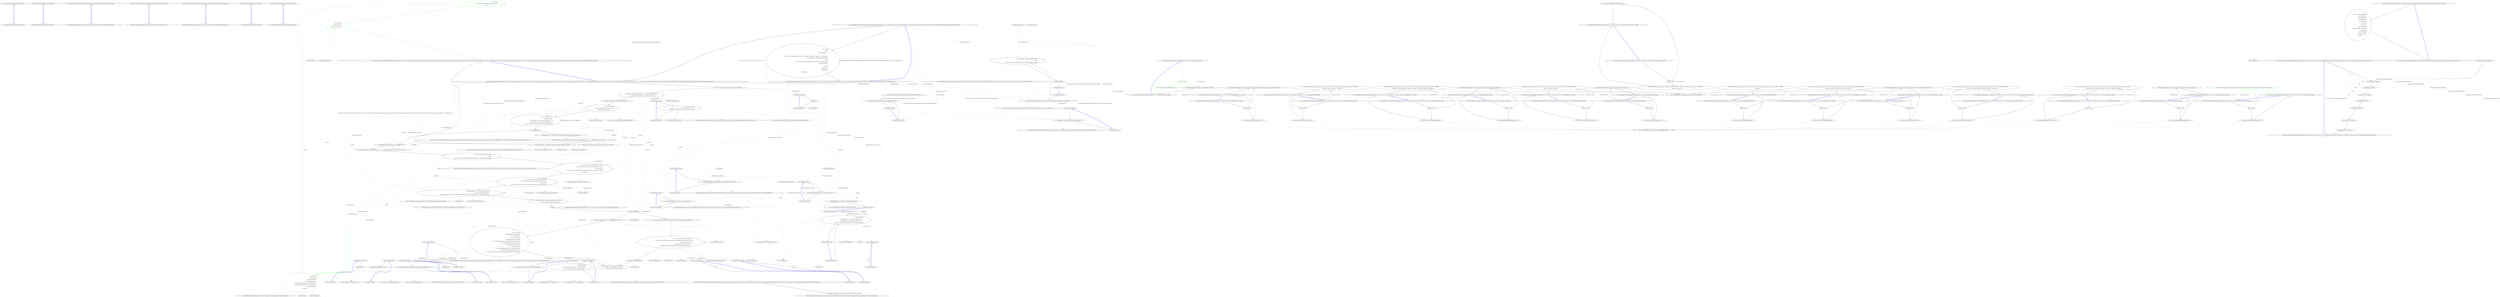 digraph  {
n0 [cluster="Ninject.IKernelConfiguration.GetModules()", label="Entry Ninject.IKernelConfiguration.GetModules()", span="18-18"];
n1 [cluster="Ninject.IKernelConfiguration.GetModules()", label="Exit Ninject.IKernelConfiguration.GetModules()", span="18-18"];
n2 [cluster="Ninject.IKernelConfiguration.HasModule(string)", label="Entry Ninject.IKernelConfiguration.HasModule(string)", span="25-25"];
n3 [cluster="Ninject.IKernelConfiguration.HasModule(string)", label="Exit Ninject.IKernelConfiguration.HasModule(string)", span="25-25"];
n4 [cluster="Ninject.IKernelConfiguration.Load(System.Collections.Generic.IEnumerable<Ninject.Modules.INinjectModule>)", label="Entry Ninject.IKernelConfiguration.Load(System.Collections.Generic.IEnumerable<Ninject.Modules.INinjectModule>)", span="31-31"];
n5 [cluster="Ninject.IKernelConfiguration.Load(System.Collections.Generic.IEnumerable<Ninject.Modules.INinjectModule>)", label="Exit Ninject.IKernelConfiguration.Load(System.Collections.Generic.IEnumerable<Ninject.Modules.INinjectModule>)", span="31-31"];
n6 [cluster="Ninject.IKernelConfiguration.Load(System.Collections.Generic.IEnumerable<string>)", label="Entry Ninject.IKernelConfiguration.Load(System.Collections.Generic.IEnumerable<string>)", span="38-38"];
n7 [cluster="Ninject.IKernelConfiguration.Load(System.Collections.Generic.IEnumerable<string>)", label="Exit Ninject.IKernelConfiguration.Load(System.Collections.Generic.IEnumerable<string>)", span="38-38"];
n8 [cluster="Ninject.IKernelConfiguration.Load(System.Collections.Generic.IEnumerable<System.Reflection.Assembly>)", label="Entry Ninject.IKernelConfiguration.Load(System.Collections.Generic.IEnumerable<System.Reflection.Assembly>)", span="44-44"];
n9 [cluster="Ninject.IKernelConfiguration.Load(System.Collections.Generic.IEnumerable<System.Reflection.Assembly>)", label="Exit Ninject.IKernelConfiguration.Load(System.Collections.Generic.IEnumerable<System.Reflection.Assembly>)", span="44-44"];
n10 [cluster="Ninject.IKernelConfiguration.Unload(string)", label="Entry Ninject.IKernelConfiguration.Unload(string)", span="51-51"];
n11 [cluster="Ninject.IKernelConfiguration.Unload(string)", label="Exit Ninject.IKernelConfiguration.Unload(string)", span="51-51"];
n12 [cluster="Ninject.IKernelConfiguration.GetBindings(System.Type)", label="Entry Ninject.IKernelConfiguration.GetBindings(System.Type)", span="58-58"];
n13 [cluster="Ninject.IKernelConfiguration.GetBindings(System.Type)", label="Exit Ninject.IKernelConfiguration.GetBindings(System.Type)", span="58-58"];
d44 [cluster="CommandLine.Core.InstanceBuilder.Build<T>(CSharpx.Maybe<System.Func<T>>, System.Func<System.Collections.Generic.IEnumerable<string>, System.Collections.Generic.IEnumerable<CommandLine.Core.OptionSpecification>, RailwaySharp.ErrorHandling.Result<System.Collections.Generic.IEnumerable<CommandLine.Core.Token>, CommandLine.Error>>, System.Collections.Generic.IEnumerable<string>, System.StringComparer, System.Globalization.CultureInfo, System.Collections.Generic.IEnumerable<CommandLine.ErrorType>)", color=green, community=1, label="0: var warnings =\r\n                from e in allErrors where nonFatalErrors.Contains(e.Tag)\r\n                select e", span="137-139"];
d3 [cluster="CommandLine.Core.InstanceBuilder.Build<T>(CSharpx.Maybe<System.Func<T>>, System.Func<System.Collections.Generic.IEnumerable<string>, System.Collections.Generic.IEnumerable<CommandLine.Core.OptionSpecification>, RailwaySharp.ErrorHandling.Result<System.Collections.Generic.IEnumerable<CommandLine.Core.Token>, CommandLine.Error>>, System.Collections.Generic.IEnumerable<string>, System.StringComparer, System.Globalization.CultureInfo, System.Collections.Generic.IEnumerable<CommandLine.ErrorType>)", label="Entry CommandLine.Core.InstanceBuilder.Build<T>(CSharpx.Maybe<System.Func<T>>, System.Func<System.Collections.Generic.IEnumerable<string>, System.Collections.Generic.IEnumerable<CommandLine.Core.OptionSpecification>, RailwaySharp.ErrorHandling.Result<System.Collections.Generic.IEnumerable<CommandLine.Core.Token>, CommandLine.Error>>, System.Collections.Generic.IEnumerable<string>, System.StringComparer, System.Globalization.CultureInfo, System.Collections.Generic.IEnumerable<CommandLine.ErrorType>)", span="37-37"];
d43 [cluster="CommandLine.Core.InstanceBuilder.Build<T>(CSharpx.Maybe<System.Func<T>>, System.Func<System.Collections.Generic.IEnumerable<string>, System.Collections.Generic.IEnumerable<CommandLine.Core.OptionSpecification>, RailwaySharp.ErrorHandling.Result<System.Collections.Generic.IEnumerable<CommandLine.Core.Token>, CommandLine.Error>>, System.Collections.Generic.IEnumerable<string>, System.StringComparer, System.Globalization.CultureInfo, System.Collections.Generic.IEnumerable<CommandLine.ErrorType>)", color=green, community=0, label="0: var allErrors =\r\n                tokenizerResult\r\n                    .SuccessfulMessages()\r\n                        .Concat(missingValueErrors)\r\n                        .Concat(optionSpecPropsResult.SuccessfulMessages())\r\n                        .Concat(valueSpecPropsResult.SuccessfulMessages())\r\n                        .Concat(validationErrors)\r\n                    .Memorize()", span="128-135"];
d45 [cluster="CommandLine.Core.InstanceBuilder.Build<T>(CSharpx.Maybe<System.Func<T>>, System.Func<System.Collections.Generic.IEnumerable<string>, System.Collections.Generic.IEnumerable<CommandLine.Core.OptionSpecification>, RailwaySharp.ErrorHandling.Result<System.Collections.Generic.IEnumerable<CommandLine.Core.Token>, CommandLine.Error>>, System.Collections.Generic.IEnumerable<string>, System.StringComparer, System.Globalization.CultureInfo, System.Collections.Generic.IEnumerable<CommandLine.ErrorType>)", color=green, community=0, label="0: return allErrors\r\n                .Except(warnings)\r\n                .ToParserResult(instance);", span="141-143"];
d83 [cluster="Unk.Contains", label="Entry Unk.Contains", span=""];
d28 [cluster="CommandLine.Core.InstanceBuilder.Build<T>(CSharpx.Maybe<System.Func<T>>, System.Func<System.Collections.Generic.IEnumerable<string>, System.Collections.Generic.IEnumerable<CommandLine.Core.OptionSpecification>, RailwaySharp.ErrorHandling.Result<System.Collections.Generic.IEnumerable<CommandLine.Core.Token>, CommandLine.Error>>, System.Collections.Generic.IEnumerable<string>, System.StringComparer, System.Globalization.CultureInfo, System.Collections.Generic.IEnumerable<CommandLine.ErrorType>)", label="var tokenizerResult = tokenizer(arguments, optionSpecs)", span="71-71"];
d31 [cluster="CommandLine.Core.InstanceBuilder.Build<T>(CSharpx.Maybe<System.Func<T>>, System.Func<System.Collections.Generic.IEnumerable<string>, System.Collections.Generic.IEnumerable<CommandLine.Core.OptionSpecification>, RailwaySharp.ErrorHandling.Result<System.Collections.Generic.IEnumerable<CommandLine.Core.Token>, CommandLine.Error>>, System.Collections.Generic.IEnumerable<string>, System.StringComparer, System.Globalization.CultureInfo, System.Collections.Generic.IEnumerable<CommandLine.ErrorType>)", label="var optionSpecPropsResult = OptionMapper.MapValues(\r\n                (from pt in specProps where pt.Specification.IsOption() select pt),\r\n                partitions.Options,\r\n                (vals, type, isScalar) => TypeConverter.ChangeType(vals, type, isScalar, parsingCulture),\r\n                nameComparer)", span="79-83"];
d32 [cluster="CommandLine.Core.InstanceBuilder.Build<T>(CSharpx.Maybe<System.Func<T>>, System.Func<System.Collections.Generic.IEnumerable<string>, System.Collections.Generic.IEnumerable<CommandLine.Core.OptionSpecification>, RailwaySharp.ErrorHandling.Result<System.Collections.Generic.IEnumerable<CommandLine.Core.Token>, CommandLine.Error>>, System.Collections.Generic.IEnumerable<string>, System.StringComparer, System.Globalization.CultureInfo, System.Collections.Generic.IEnumerable<CommandLine.ErrorType>)", label="var valueSpecPropsResult = ValueMapper.MapValues(\r\n                (from pt in specProps where pt.Specification.IsValue() select pt),\r\n                    partitions.Values,\r\n                (vals, type, isScalar) => TypeConverter.ChangeType(vals, type, isScalar, parsingCulture))", span="85-88"];
d33 [cluster="CommandLine.Core.InstanceBuilder.Build<T>(CSharpx.Maybe<System.Func<T>>, System.Func<System.Collections.Generic.IEnumerable<string>, System.Collections.Generic.IEnumerable<CommandLine.Core.OptionSpecification>, RailwaySharp.ErrorHandling.Result<System.Collections.Generic.IEnumerable<CommandLine.Core.Token>, CommandLine.Error>>, System.Collections.Generic.IEnumerable<string>, System.StringComparer, System.Globalization.CultureInfo, System.Collections.Generic.IEnumerable<CommandLine.ErrorType>)", label="var missingValueErrors = from token in partitions.Errors\r\n                                     select new MissingValueOptionError(\r\n                                         optionSpecs.Single(o => token.Text.MatchName(o.ShortName, o.LongName, nameComparer)).FromOptionSpecification())", span="90-92"];
d42 [cluster="CommandLine.Core.InstanceBuilder.Build<T>(CSharpx.Maybe<System.Func<T>>, System.Func<System.Collections.Generic.IEnumerable<string>, System.Collections.Generic.IEnumerable<CommandLine.Core.OptionSpecification>, RailwaySharp.ErrorHandling.Result<System.Collections.Generic.IEnumerable<CommandLine.Core.Token>, CommandLine.Error>>, System.Collections.Generic.IEnumerable<string>, System.StringComparer, System.Globalization.CultureInfo, System.Collections.Generic.IEnumerable<CommandLine.ErrorType>)", label="var validationErrors = specPropsWithValue.Validate(\r\n                SpecificationPropertyRules.Lookup(tokens))", span="125-126"];
d80 [cluster="RailwaySharp.ErrorHandling.Result<TSuccess, TMessage>.SuccessfulMessages<TSuccess, TMessage>()", label="Entry RailwaySharp.ErrorHandling.Result<TSuccess, TMessage>.SuccessfulMessages<TSuccess, TMessage>()", span="12-12"];
d81 [cluster="Unk.Concat", label="Entry Unk.Concat", span=""];
d82 [cluster="Unk.Memorize", label="Entry Unk.Memorize", span=""];
d38 [cluster="CommandLine.Core.InstanceBuilder.Build<T>(CSharpx.Maybe<System.Func<T>>, System.Func<System.Collections.Generic.IEnumerable<string>, System.Collections.Generic.IEnumerable<CommandLine.Core.OptionSpecification>, RailwaySharp.ErrorHandling.Result<System.Collections.Generic.IEnumerable<CommandLine.Core.Token>, CommandLine.Error>>, System.Collections.Generic.IEnumerable<string>, System.StringComparer, System.Globalization.CultureInfo, System.Collections.Generic.IEnumerable<CommandLine.ErrorType>)", label="instance = instance\r\n                    .SetProperties(specPropsWithValue,\r\n                        sp => sp.Value.IsJust(),\r\n                        sp => sp.Value.FromJust())\r\n                    .SetProperties(specPropsWithValue,\r\n                        sp => sp.Value.IsNothing() && sp.Specification.DefaultValue.IsJust(),\r\n                        sp => sp.Specification.DefaultValue.FromJust())\r\n                    .SetProperties(specPropsWithValue,\r\n                        sp => sp.Value.IsNothing()\r\n                            && sp.Specification.TargetType == TargetType.Sequence\r\n                            && sp.Specification.DefaultValue.MatchNothing(),\r\n                        sp => sp.Property.PropertyType.GetGenericArguments().Single().CreateEmptyArray())", span="101-112"];
d41 [cluster="CommandLine.Core.InstanceBuilder.Build<T>(CSharpx.Maybe<System.Func<T>>, System.Func<System.Collections.Generic.IEnumerable<string>, System.Collections.Generic.IEnumerable<CommandLine.Core.OptionSpecification>, RailwaySharp.ErrorHandling.Result<System.Collections.Generic.IEnumerable<CommandLine.Core.Token>, CommandLine.Error>>, System.Collections.Generic.IEnumerable<string>, System.StringComparer, System.Globalization.CultureInfo, System.Collections.Generic.IEnumerable<CommandLine.ErrorType>)", label="instance = (T)ctor.Invoke(values)", span="122-122"];
d46 [cluster="CommandLine.Core.InstanceBuilder.Build<T>(CSharpx.Maybe<System.Func<T>>, System.Func<System.Collections.Generic.IEnumerable<string>, System.Collections.Generic.IEnumerable<CommandLine.Core.OptionSpecification>, RailwaySharp.ErrorHandling.Result<System.Collections.Generic.IEnumerable<CommandLine.Core.Token>, CommandLine.Error>>, System.Collections.Generic.IEnumerable<string>, System.StringComparer, System.Globalization.CultureInfo, System.Collections.Generic.IEnumerable<CommandLine.ErrorType>)", label="Exit CommandLine.Core.InstanceBuilder.Build<T>(CSharpx.Maybe<System.Func<T>>, System.Func<System.Collections.Generic.IEnumerable<string>, System.Collections.Generic.IEnumerable<CommandLine.Core.OptionSpecification>, RailwaySharp.ErrorHandling.Result<System.Collections.Generic.IEnumerable<CommandLine.Core.Token>, CommandLine.Error>>, System.Collections.Generic.IEnumerable<string>, System.StringComparer, System.Globalization.CultureInfo, System.Collections.Generic.IEnumerable<CommandLine.ErrorType>)", span="37-37"];
d84 [cluster="Unk.Except", label="Entry Unk.Except", span=""];
d85 [cluster="Unk.ToParserResult", label="Entry Unk.ToParserResult", span=""];
d0 [cluster="CommandLine.Core.InstanceBuilder.Build<T>(CSharpx.Maybe<System.Func<T>>, System.Collections.Generic.IEnumerable<string>, System.StringComparer, System.Globalization.CultureInfo, System.Collections.Generic.IEnumerable<CommandLine.ErrorType>)", label="Entry CommandLine.Core.InstanceBuilder.Build<T>(CSharpx.Maybe<System.Func<T>>, System.Collections.Generic.IEnumerable<string>, System.StringComparer, System.Globalization.CultureInfo, System.Collections.Generic.IEnumerable<CommandLine.ErrorType>)", span="14-14"];
d1 [cluster="CommandLine.Core.InstanceBuilder.Build<T>(CSharpx.Maybe<System.Func<T>>, System.Collections.Generic.IEnumerable<string>, System.StringComparer, System.Globalization.CultureInfo, System.Collections.Generic.IEnumerable<CommandLine.ErrorType>)", label="return Build(\r\n                factory,\r\n                (args, optionSpecs) =>\r\n                    {\r\n                        var tokens = Tokenizer.Tokenize(args, name => NameLookup.Contains(name, optionSpecs, nameComparer));\r\n                        var explodedTokens = Tokenizer.ExplodeOptionList(\r\n                            tokens,\r\n                            name => NameLookup.HavingSeparator(name, optionSpecs, nameComparer));\r\n                        return explodedTokens;\r\n                    },\r\n                arguments,\r\n                nameComparer,\r\n                parsingCulture,\r\n                nonFatalErrors);", span="21-34"];
d19 [cluster="CommandLine.Core.InstanceBuilder.Build<T>(CSharpx.Maybe<System.Func<T>>, System.Func<System.Collections.Generic.IEnumerable<string>, System.Collections.Generic.IEnumerable<CommandLine.Core.OptionSpecification>, RailwaySharp.ErrorHandling.Result<System.Collections.Generic.IEnumerable<CommandLine.Core.Token>, CommandLine.Error>>, System.Collections.Generic.IEnumerable<string>, System.StringComparer, System.Globalization.CultureInfo, System.Collections.Generic.IEnumerable<CommandLine.ErrorType>)", label="var typeInfo = factory.Return(f => f().GetType(), typeof(T))", span="45-45"];
d23 [cluster="CommandLine.Core.InstanceBuilder.Build<T>(CSharpx.Maybe<System.Func<T>>, System.Func<System.Collections.Generic.IEnumerable<string>, System.Collections.Generic.IEnumerable<CommandLine.Core.OptionSpecification>, RailwaySharp.ErrorHandling.Result<System.Collections.Generic.IEnumerable<CommandLine.Core.Token>, CommandLine.Error>>, System.Collections.Generic.IEnumerable<string>, System.StringComparer, System.Globalization.CultureInfo, System.Collections.Generic.IEnumerable<CommandLine.ErrorType>)", label="Func<T> makeDefault = () =>\r\n                typeof(T).IsMutable()\r\n                    ? factory.Return(f => f(), Activator.CreateInstance<T>())\r\n                    : ReflectionHelper.CreateDefaultImmutableInstance<T>(\r\n                        (from p in specProps select p.Specification.ConversionType).ToArray())", span="56-60"];
d98 [cluster="lambda expression", label="typeof(T).IsMutable()\r\n                    ? factory.Return(f => f(), Activator.CreateInstance<T>())\r\n                    : ReflectionHelper.CreateDefaultImmutableInstance<T>(\r\n                        (from p in specProps select p.Specification.ConversionType).ToArray())", span="57-60"];
d24 [cluster="CommandLine.Core.InstanceBuilder.Build<T>(CSharpx.Maybe<System.Func<T>>, System.Func<System.Collections.Generic.IEnumerable<string>, System.Collections.Generic.IEnumerable<CommandLine.Core.OptionSpecification>, RailwaySharp.ErrorHandling.Result<System.Collections.Generic.IEnumerable<CommandLine.Core.Token>, CommandLine.Error>>, System.Collections.Generic.IEnumerable<string>, System.StringComparer, System.Globalization.CultureInfo, System.Collections.Generic.IEnumerable<CommandLine.ErrorType>)", label="arguments.Any()", span="62-62"];
d25 [cluster="CommandLine.Core.InstanceBuilder.Build<T>(CSharpx.Maybe<System.Func<T>>, System.Func<System.Collections.Generic.IEnumerable<string>, System.Collections.Generic.IEnumerable<CommandLine.Core.OptionSpecification>, RailwaySharp.ErrorHandling.Result<System.Collections.Generic.IEnumerable<CommandLine.Core.Token>, CommandLine.Error>>, System.Collections.Generic.IEnumerable<string>, System.StringComparer, System.Globalization.CultureInfo, System.Collections.Generic.IEnumerable<CommandLine.ErrorType>)", label="var preprocessorErrors = arguments.Preprocess(PreprocessorGuards.Lookup(nameComparer))", span="64-64"];
d30 [cluster="CommandLine.Core.InstanceBuilder.Build<T>(CSharpx.Maybe<System.Func<T>>, System.Func<System.Collections.Generic.IEnumerable<string>, System.Collections.Generic.IEnumerable<CommandLine.Core.OptionSpecification>, RailwaySharp.ErrorHandling.Result<System.Collections.Generic.IEnumerable<CommandLine.Core.Token>, CommandLine.Error>>, System.Collections.Generic.IEnumerable<string>, System.StringComparer, System.Globalization.CultureInfo, System.Collections.Generic.IEnumerable<CommandLine.ErrorType>)", label="var partitions = TokenPartitioner.Partition(\r\n                tokens,\r\n                name => TypeLookup.FindTypeDescriptorAndSibling(name, optionSpecs, nameComparer))", span="75-77"];
d106 [cluster="lambda expression", label="TypeLookup.FindTypeDescriptorAndSibling(name, optionSpecs, nameComparer)", span="77-77"];
d110 [cluster="lambda expression", label="TypeConverter.ChangeType(vals, type, isScalar, parsingCulture)", span="82-82"];
d114 [cluster="lambda expression", label="TypeConverter.ChangeType(vals, type, isScalar, parsingCulture)", span="88-88"];
d117 [cluster="lambda expression", label="token.Text.MatchName(o.ShortName, o.LongName, nameComparer)", span="92-92"];
d37 [cluster="CommandLine.Core.InstanceBuilder.Build<T>(CSharpx.Maybe<System.Func<T>>, System.Func<System.Collections.Generic.IEnumerable<string>, System.Collections.Generic.IEnumerable<CommandLine.Core.OptionSpecification>, RailwaySharp.ErrorHandling.Result<System.Collections.Generic.IEnumerable<CommandLine.Core.Token>, CommandLine.Error>>, System.Collections.Generic.IEnumerable<string>, System.StringComparer, System.Globalization.CultureInfo, System.Collections.Generic.IEnumerable<CommandLine.ErrorType>)", label="instance = factory.Return(f => f(), Activator.CreateInstance<T>())", span="100-100"];
d22 [cluster="CommandLine.Core.InstanceBuilder.Build<T>(CSharpx.Maybe<System.Func<T>>, System.Func<System.Collections.Generic.IEnumerable<string>, System.Collections.Generic.IEnumerable<CommandLine.Core.OptionSpecification>, RailwaySharp.ErrorHandling.Result<System.Collections.Generic.IEnumerable<CommandLine.Core.Token>, CommandLine.Error>>, System.Collections.Generic.IEnumerable<string>, System.StringComparer, System.Globalization.CultureInfo, System.Collections.Generic.IEnumerable<CommandLine.ErrorType>)", label="var optionSpecs = specs\r\n                .ThrowingValidate(SpecificationGuards.Lookup)\r\n                .OfType<OptionSpecification>()", span="52-54"];
d26 [cluster="CommandLine.Core.InstanceBuilder.Build<T>(CSharpx.Maybe<System.Func<T>>, System.Func<System.Collections.Generic.IEnumerable<string>, System.Collections.Generic.IEnumerable<CommandLine.Core.OptionSpecification>, RailwaySharp.ErrorHandling.Result<System.Collections.Generic.IEnumerable<CommandLine.Core.Token>, CommandLine.Error>>, System.Collections.Generic.IEnumerable<string>, System.StringComparer, System.Globalization.CultureInfo, System.Collections.Generic.IEnumerable<CommandLine.ErrorType>)", label="preprocessorErrors.Any()", span="65-65"];
d29 [cluster="CommandLine.Core.InstanceBuilder.Build<T>(CSharpx.Maybe<System.Func<T>>, System.Func<System.Collections.Generic.IEnumerable<string>, System.Collections.Generic.IEnumerable<CommandLine.Core.OptionSpecification>, RailwaySharp.ErrorHandling.Result<System.Collections.Generic.IEnumerable<CommandLine.Core.Token>, CommandLine.Error>>, System.Collections.Generic.IEnumerable<string>, System.StringComparer, System.Globalization.CultureInfo, System.Collections.Generic.IEnumerable<CommandLine.ErrorType>)", label="var tokens = tokenizerResult.SucceededWith()", span="73-73"];
d58 [cluster="System.Func<T1, T2, TResult>.Invoke(T1, T2)", label="Entry System.Func<T1, T2, TResult>.Invoke(T1, T2)", span="0-0"];
d20 [cluster="CommandLine.Core.InstanceBuilder.Build<T>(CSharpx.Maybe<System.Func<T>>, System.Func<System.Collections.Generic.IEnumerable<string>, System.Collections.Generic.IEnumerable<CommandLine.Core.OptionSpecification>, RailwaySharp.ErrorHandling.Result<System.Collections.Generic.IEnumerable<CommandLine.Core.Token>, CommandLine.Error>>, System.Collections.Generic.IEnumerable<string>, System.StringComparer, System.Globalization.CultureInfo, System.Collections.Generic.IEnumerable<CommandLine.ErrorType>)", label="var specProps = typeInfo.GetSpecifications(pi => SpecificationProperty.Create(\r\n                    Specification.FromProperty(pi), pi, Maybe.Nothing<object>()))", span="47-48"];
d61 [cluster="CommandLine.Core.Specification.IsOption()", label="Entry CommandLine.Core.Specification.IsOption()", span="10-10"];
d62 [cluster="Unk.MapValues", label="Entry Unk.MapValues", span=""];
d109 [cluster="lambda expression", label="Entry lambda expression", span="82-82"];
d34 [cluster="CommandLine.Core.InstanceBuilder.Build<T>(CSharpx.Maybe<System.Func<T>>, System.Func<System.Collections.Generic.IEnumerable<string>, System.Collections.Generic.IEnumerable<CommandLine.Core.OptionSpecification>, RailwaySharp.ErrorHandling.Result<System.Collections.Generic.IEnumerable<CommandLine.Core.Token>, CommandLine.Error>>, System.Collections.Generic.IEnumerable<string>, System.StringComparer, System.Globalization.CultureInfo, System.Collections.Generic.IEnumerable<CommandLine.ErrorType>)", label="var specPropsWithValue = optionSpecPropsResult.SucceededWith()\r\n                .Concat(valueSpecPropsResult.SucceededWith())", span="94-95"];
d63 [cluster="CommandLine.Core.Specification.IsValue()", label="Entry CommandLine.Core.Specification.IsValue()", span="15-15"];
d113 [cluster="lambda expression", label="Entry lambda expression", span="88-88"];
d64 [cluster="CommandLine.MissingValueOptionError.MissingValueOptionError(CommandLine.NameInfo)", label="Entry CommandLine.MissingValueOptionError.MissingValueOptionError(CommandLine.NameInfo)", span="269-269"];
d65 [cluster="Unk.Single", label="Entry Unk.Single", span=""];
d66 [cluster="Unk.FromOptionSpecification", label="Entry Unk.FromOptionSpecification", span=""];
d116 [cluster="lambda expression", label="Entry lambda expression", span="92-92"];
d78 [cluster="CommandLine.Core.SpecificationPropertyRules.Lookup(System.Collections.Generic.IEnumerable<CommandLine.Core.Token>)", label="Entry CommandLine.Core.SpecificationPropertyRules.Lookup(System.Collections.Generic.IEnumerable<CommandLine.Core.Token>)", span="12-12"];
d79 [cluster="System.Collections.Generic.IEnumerable<CommandLine.Core.SpecificationProperty>.Validate(System.Collections.Generic.IEnumerable<System.Func<System.Collections.Generic.IEnumerable<CommandLine.Core.SpecificationProperty>, System.Collections.Generic.IEnumerable<CommandLine.Error>>>)", label="Entry System.Collections.Generic.IEnumerable<CommandLine.Core.SpecificationProperty>.Validate(System.Collections.Generic.IEnumerable<System.Func<System.Collections.Generic.IEnumerable<CommandLine.Core.SpecificationProperty>, System.Collections.Generic.IEnumerable<CommandLine.Error>>>)", span="40-40"];
d70 [cluster="T.SetProperties<T>(System.Collections.Generic.IEnumerable<CommandLine.Core.SpecificationProperty>, System.Func<CommandLine.Core.SpecificationProperty, bool>, System.Func<CommandLine.Core.SpecificationProperty, object>)", label="Entry T.SetProperties<T>(System.Collections.Generic.IEnumerable<CommandLine.Core.SpecificationProperty>, System.Func<CommandLine.Core.SpecificationProperty, bool>, System.Func<CommandLine.Core.SpecificationProperty, object>)", span="82-82"];
d123 [cluster="lambda expression", label="Entry lambda expression", span="103-103"];
d127 [cluster="lambda expression", label="Entry lambda expression", span="104-104"];
d131 [cluster="lambda expression", label="Entry lambda expression", span="106-106"];
d135 [cluster="lambda expression", label="Entry lambda expression", span="107-107"];
d138 [cluster="lambda expression", label="Entry lambda expression", span="109-111"];
d142 [cluster="lambda expression", label="Entry lambda expression", span="112-112"];
d39 [cluster="CommandLine.Core.InstanceBuilder.Build<T>(CSharpx.Maybe<System.Func<T>>, System.Func<System.Collections.Generic.IEnumerable<string>, System.Collections.Generic.IEnumerable<CommandLine.Core.OptionSpecification>, RailwaySharp.ErrorHandling.Result<System.Collections.Generic.IEnumerable<CommandLine.Core.Token>, CommandLine.Error>>, System.Collections.Generic.IEnumerable<string>, System.StringComparer, System.Globalization.CultureInfo, System.Collections.Generic.IEnumerable<CommandLine.ErrorType>)", label="var ctor = typeInfo.GetConstructor((from sp in specProps select sp.Property.PropertyType).ToArray())", span="116-116"];
d40 [cluster="CommandLine.Core.InstanceBuilder.Build<T>(CSharpx.Maybe<System.Func<T>>, System.Func<System.Collections.Generic.IEnumerable<string>, System.Collections.Generic.IEnumerable<CommandLine.Core.OptionSpecification>, RailwaySharp.ErrorHandling.Result<System.Collections.Generic.IEnumerable<CommandLine.Core.Token>, CommandLine.Error>>, System.Collections.Generic.IEnumerable<string>, System.StringComparer, System.Globalization.CultureInfo, System.Collections.Generic.IEnumerable<CommandLine.ErrorType>)", label="var values = (from prms in ctor.GetParameters()\r\n                              join sp in specPropsWithValue on prms.Name.ToLower() equals sp.Property.Name.ToLower()\r\n                              select sp.Value.Return(v => v,\r\n                                    sp.Specification.DefaultValue.Return(d => d,\r\n                                        sp.Specification.ConversionType.CreateDefaultForImmutable()))).ToArray()", span="117-121"];
d77 [cluster="Unk.Invoke", label="Entry Unk.Invoke", span=""];
d27 [cluster="CommandLine.Core.InstanceBuilder.Build<T>(CSharpx.Maybe<System.Func<T>>, System.Func<System.Collections.Generic.IEnumerable<string>, System.Collections.Generic.IEnumerable<CommandLine.Core.OptionSpecification>, RailwaySharp.ErrorHandling.Result<System.Collections.Generic.IEnumerable<CommandLine.Core.Token>, CommandLine.Error>>, System.Collections.Generic.IEnumerable<string>, System.StringComparer, System.Globalization.CultureInfo, System.Collections.Generic.IEnumerable<CommandLine.ErrorType>)", label="return new NotParsed<T>(makeDefault().GetType().ToTypeInfo(), preprocessorErrors);", span="67-67"];
d2 [cluster="CommandLine.Core.InstanceBuilder.Build<T>(CSharpx.Maybe<System.Func<T>>, System.Collections.Generic.IEnumerable<string>, System.StringComparer, System.Globalization.CultureInfo, System.Collections.Generic.IEnumerable<CommandLine.ErrorType>)", label="Exit CommandLine.Core.InstanceBuilder.Build<T>(CSharpx.Maybe<System.Func<T>>, System.Collections.Generic.IEnumerable<string>, System.StringComparer, System.Globalization.CultureInfo, System.Collections.Generic.IEnumerable<CommandLine.ErrorType>)", span="14-14"];
d5 [cluster="lambda expression", label="var tokens = Tokenizer.Tokenize(args, name => NameLookup.Contains(name, optionSpecs, nameComparer))", span="25-25"];
d12 [cluster="lambda expression", label="NameLookup.Contains(name, optionSpecs, nameComparer)", span="25-25"];
d6 [cluster="lambda expression", label="var explodedTokens = Tokenizer.ExplodeOptionList(\r\n                            tokens,\r\n                            name => NameLookup.HavingSeparator(name, optionSpecs, nameComparer))", span="26-28"];
d16 [cluster="lambda expression", label="NameLookup.HavingSeparator(name, optionSpecs, nameComparer)", span="28-28"];
d4 [cluster="lambda expression", label="Entry lambda expression", span="23-30"];
d47 [cluster="Unk.Return", label="Entry Unk.Return", span=""];
d86 [cluster="lambda expression", label="Entry lambda expression", span="45-45"];
d36 [cluster="CommandLine.Core.InstanceBuilder.Build<T>(CSharpx.Maybe<System.Func<T>>, System.Func<System.Collections.Generic.IEnumerable<string>, System.Collections.Generic.IEnumerable<CommandLine.Core.OptionSpecification>, RailwaySharp.ErrorHandling.Result<System.Collections.Generic.IEnumerable<CommandLine.Core.Token>, CommandLine.Error>>, System.Collections.Generic.IEnumerable<string>, System.StringComparer, System.Globalization.CultureInfo, System.Collections.Generic.IEnumerable<CommandLine.ErrorType>)", label="typeInfo.IsMutable()", span="98-98"];
d156 [label="CSharpx.Maybe<System.Func<T>>", span=""];
d157 [label=specProps, span=""];
d97 [cluster="lambda expression", label="Entry lambda expression", span="56-60"];
d99 [cluster="lambda expression", label="Exit lambda expression", span="56-60"];
d100 [cluster="System.Type.IsMutable()", label="Entry System.Type.IsMutable()", span="139-139"];
d69 [cluster="System.Activator.CreateInstance<T>()", label="Entry System.Activator.CreateInstance<T>()", span="0-0"];
d71 [cluster="Unk.ToArray", label="Entry Unk.ToArray", span=""];
d101 [cluster="Unk.>", label="Entry Unk.>", span=""];
d102 [cluster="lambda expression", label="Entry lambda expression", span="58-58"];
d51 [cluster="System.Collections.Generic.IEnumerable<TSource>.Any<TSource>()", label="Entry System.Collections.Generic.IEnumerable<TSource>.Any<TSource>()", span="0-0"];
d52 [cluster="CommandLine.Core.PreprocessorGuards.Lookup(System.StringComparer)", label="Entry CommandLine.Core.PreprocessorGuards.Lookup(System.StringComparer)", span="11-11"];
d53 [cluster="System.Collections.Generic.IEnumerable<string>.Preprocess(System.Collections.Generic.IEnumerable<System.Func<System.Collections.Generic.IEnumerable<string>, System.Collections.Generic.IEnumerable<CommandLine.Error>>>)", label="Entry System.Collections.Generic.IEnumerable<string>.Preprocess(System.Collections.Generic.IEnumerable<System.Func<System.Collections.Generic.IEnumerable<string>, System.Collections.Generic.IEnumerable<CommandLine.Error>>>)", span="11-11"];
d60 [cluster="CommandLine.Core.TokenPartitioner.Partition(System.Collections.Generic.IEnumerable<CommandLine.Core.Token>, System.Func<string, CSharpx.Maybe<CommandLine.Core.TypeDescriptor>>)", label="Entry CommandLine.Core.TokenPartitioner.Partition(System.Collections.Generic.IEnumerable<CommandLine.Core.Token>, System.Func<string, CSharpx.Maybe<CommandLine.Core.TypeDescriptor>>)", span="12-12"];
d105 [cluster="lambda expression", label="Entry lambda expression", span="77-77"];
d158 [label="System.StringComparer", span=""];
d159 [label=optionSpecs, span=""];
d107 [cluster="lambda expression", label="Exit lambda expression", span="77-77"];
d108 [cluster="CommandLine.Core.TypeLookup.FindTypeDescriptorAndSibling(string, System.Collections.Generic.IEnumerable<CommandLine.Core.OptionSpecification>, System.StringComparer)", label="Entry CommandLine.Core.TypeLookup.FindTypeDescriptorAndSibling(string, System.Collections.Generic.IEnumerable<CommandLine.Core.OptionSpecification>, System.StringComparer)", span="23-23"];
d160 [label="System.Globalization.CultureInfo", span=""];
d111 [cluster="lambda expression", label="Exit lambda expression", span="82-82"];
d112 [cluster="CommandLine.Core.TypeConverter.ChangeType(System.Collections.Generic.IEnumerable<string>, System.Type, bool, System.Globalization.CultureInfo)", label="Entry CommandLine.Core.TypeConverter.ChangeType(System.Collections.Generic.IEnumerable<string>, System.Type, bool, System.Globalization.CultureInfo)", span="13-13"];
d115 [cluster="lambda expression", label="Exit lambda expression", span="88-88"];
d161 [label=token, span=""];
d118 [cluster="lambda expression", label="Exit lambda expression", span="92-92"];
d119 [cluster="string.MatchName(string, string, System.StringComparer)", label="Entry string.MatchName(string, string, System.StringComparer)", span="8-8"];
d120 [cluster="lambda expression", label="Entry lambda expression", span="100-100"];
d21 [cluster="CommandLine.Core.InstanceBuilder.Build<T>(CSharpx.Maybe<System.Func<T>>, System.Func<System.Collections.Generic.IEnumerable<string>, System.Collections.Generic.IEnumerable<CommandLine.Core.OptionSpecification>, RailwaySharp.ErrorHandling.Result<System.Collections.Generic.IEnumerable<CommandLine.Core.Token>, CommandLine.Error>>, System.Collections.Generic.IEnumerable<string>, System.StringComparer, System.Globalization.CultureInfo, System.Collections.Generic.IEnumerable<CommandLine.ErrorType>)", label="var specs = from pt in specProps select pt.Specification", span="50-50"];
d49 [cluster="Unk.ThrowingValidate", label="Entry Unk.ThrowingValidate", span=""];
d50 [cluster="System.Collections.IEnumerable.OfType<TResult>()", label="Entry System.Collections.IEnumerable.OfType<TResult>()", span="0-0"];
d59 [cluster="RailwaySharp.ErrorHandling.Result<TSuccess, TMessage>.SucceededWith<TSuccess, TMessage>()", label="Entry RailwaySharp.ErrorHandling.Result<TSuccess, TMessage>.SucceededWith<TSuccess, TMessage>()", span="653-653"];
d48 [cluster="Unk.GetSpecifications", label="Entry Unk.GetSpecifications", span=""];
d91 [cluster="lambda expression", label="Entry lambda expression", span="47-48"];
d35 [cluster="CommandLine.Core.InstanceBuilder.Build<T>(CSharpx.Maybe<System.Func<T>>, System.Func<System.Collections.Generic.IEnumerable<string>, System.Collections.Generic.IEnumerable<CommandLine.Core.OptionSpecification>, RailwaySharp.ErrorHandling.Result<System.Collections.Generic.IEnumerable<CommandLine.Core.Token>, CommandLine.Error>>, System.Collections.Generic.IEnumerable<string>, System.StringComparer, System.Globalization.CultureInfo, System.Collections.Generic.IEnumerable<CommandLine.ErrorType>)", label="T instance", span="97-97"];
d67 [cluster="System.Collections.Generic.IEnumerable<TSource>.Concat<TSource>(System.Collections.Generic.IEnumerable<TSource>)", label="Entry System.Collections.Generic.IEnumerable<TSource>.Concat<TSource>(System.Collections.Generic.IEnumerable<TSource>)", span="0-0"];
d18 [cluster="CommandLine.Core.NameLookup.HavingSeparator(string, System.Collections.Generic.IEnumerable<CommandLine.Core.OptionSpecification>, System.StringComparer)", label="Entry CommandLine.Core.NameLookup.HavingSeparator(string, System.Collections.Generic.IEnumerable<CommandLine.Core.OptionSpecification>, System.StringComparer)", span="16-16"];
d125 [cluster="lambda expression", label="Exit lambda expression", span="103-103"];
d124 [cluster="lambda expression", label="sp.Value.IsJust()", span="103-103"];
d129 [cluster="lambda expression", label="Exit lambda expression", span="104-104"];
d128 [cluster="lambda expression", label="sp.Value.FromJust()", span="104-104"];
d133 [cluster="lambda expression", label="Exit lambda expression", span="106-106"];
d132 [cluster="lambda expression", label="sp.Value.IsNothing() && sp.Specification.DefaultValue.IsJust()", span="106-106"];
d137 [cluster="lambda expression", label="Exit lambda expression", span="107-107"];
d136 [cluster="lambda expression", label="sp.Specification.DefaultValue.FromJust()", span="107-107"];
d140 [cluster="lambda expression", label="Exit lambda expression", span="109-111"];
d139 [cluster="lambda expression", label="sp.Value.IsNothing()\r\n                            && sp.Specification.TargetType == TargetType.Sequence\r\n                            && sp.Specification.DefaultValue.MatchNothing()", span="109-111"];
d144 [cluster="lambda expression", label="Exit lambda expression", span="112-112"];
d143 [cluster="lambda expression", label="sp.Property.PropertyType.GetGenericArguments().Single().CreateEmptyArray()", span="112-112"];
d72 [cluster="Unk.GetConstructor", label="Entry Unk.GetConstructor", span=""];
d73 [cluster="Unk.GetParameters", label="Entry Unk.GetParameters", span=""];
d74 [cluster="Unk.ToLower", label="Entry Unk.ToLower", span=""];
d75 [cluster="string.ToLower()", label="Entry string.ToLower()", span="0-0"];
d76 [cluster="Unk.CreateDefaultForImmutable", label="Entry Unk.CreateDefaultForImmutable", span=""];
d148 [cluster="lambda expression", label="Entry lambda expression", span="119-119"];
d151 [cluster="lambda expression", label="Entry lambda expression", span="120-120"];
d54 [cluster="CommandLine.NotParsed<T>.NotParsed(CommandLine.TypeInfo, System.Collections.Generic.IEnumerable<CommandLine.Error>)", label="Entry CommandLine.NotParsed<T>.NotParsed(CommandLine.TypeInfo, System.Collections.Generic.IEnumerable<CommandLine.Error>)", span="163-163"];
d55 [cluster="System.Func<TResult>.Invoke()", label="Entry System.Func<TResult>.Invoke()", span="0-0"];
d56 [cluster="object.GetType()", label="Entry object.GetType()", span="0-0"];
d57 [cluster="System.Type.ToTypeInfo()", label="Entry System.Type.ToTypeInfo()", span="174-174"];
d154 [label="System.StringComparer", span=""];
d9 [cluster="CommandLine.Core.Tokenizer.Tokenize(System.Collections.Generic.IEnumerable<string>, System.Func<string, bool>)", label="Entry CommandLine.Core.Tokenizer.Tokenize(System.Collections.Generic.IEnumerable<string>, System.Func<string, bool>)", span="13-13"];
d11 [cluster="lambda expression", label="Entry lambda expression", span="25-25"];
d155 [label="System.Collections.Generic.IEnumerable<CommandLine.Core.OptionSpecification>", span=""];
d13 [cluster="lambda expression", label="Exit lambda expression", span="25-25"];
d14 [cluster="CommandLine.Core.NameLookup.Contains(string, System.Collections.Generic.IEnumerable<CommandLine.Core.OptionSpecification>, System.StringComparer)", label="Entry CommandLine.Core.NameLookup.Contains(string, System.Collections.Generic.IEnumerable<CommandLine.Core.OptionSpecification>, System.StringComparer)", span="11-11"];
d7 [cluster="lambda expression", label="return explodedTokens;", span="29-29"];
d10 [cluster="CommandLine.Core.Tokenizer.ExplodeOptionList(RailwaySharp.ErrorHandling.Result<System.Collections.Generic.IEnumerable<CommandLine.Core.Token>, CommandLine.Error>, System.Func<string, CSharpx.Maybe<char>>)", label="Entry CommandLine.Core.Tokenizer.ExplodeOptionList(RailwaySharp.ErrorHandling.Result<System.Collections.Generic.IEnumerable<CommandLine.Core.Token>, CommandLine.Error>, System.Func<string, CSharpx.Maybe<char>>)", span="46-46"];
d15 [cluster="lambda expression", label="Entry lambda expression", span="28-28"];
d17 [cluster="lambda expression", label="Exit lambda expression", span="28-28"];
d8 [cluster="lambda expression", label="Exit lambda expression", span="23-30"];
d88 [cluster="lambda expression", label="Exit lambda expression", span="45-45"];
d87 [cluster="lambda expression", label="f().GetType()", span="45-45"];
d68 [cluster="Unk.IsMutable", label="Entry Unk.IsMutable", span=""];
d104 [cluster="lambda expression", label="Exit lambda expression", span="58-58"];
d103 [cluster="lambda expression", label="f()", span="58-58"];
d122 [cluster="lambda expression", label="Exit lambda expression", span="100-100"];
d121 [cluster="lambda expression", label="f()", span="100-100"];
d93 [cluster="lambda expression", label="Exit lambda expression", span="47-48"];
d92 [cluster="lambda expression", label="SpecificationProperty.Create(\r\n                    Specification.FromProperty(pi), pi, Maybe.Nothing<object>())", span="47-48"];
d126 [cluster="CSharpx.Maybe<T>.IsJust<T>()", label="Entry CSharpx.Maybe<T>.IsJust<T>()", span="326-326"];
d130 [cluster="CSharpx.Maybe<T>.FromJust<T>()", label="Entry CSharpx.Maybe<T>.FromJust<T>()", span="342-342"];
d134 [cluster="CSharpx.Maybe<T>.IsNothing<T>()", label="Entry CSharpx.Maybe<T>.IsNothing<T>()", span="334-334"];
d141 [cluster="CSharpx.Maybe<T>.MatchNothing()", label="Entry CSharpx.Maybe<T>.MatchNothing()", span="57-57"];
d145 [cluster="System.Type.GetGenericArguments()", label="Entry System.Type.GetGenericArguments()", span="0-0"];
d146 [cluster="System.Collections.Generic.IEnumerable<TSource>.Single<TSource>()", label="Entry System.Collections.Generic.IEnumerable<TSource>.Single<TSource>()", span="0-0"];
d147 [cluster="System.Type.CreateEmptyArray()", label="Entry System.Type.CreateEmptyArray()", span="125-125"];
d150 [cluster="lambda expression", label="Exit lambda expression", span="119-119"];
d149 [cluster="lambda expression", label=v, span="119-119"];
d153 [cluster="lambda expression", label="Exit lambda expression", span="120-120"];
d152 [cluster="lambda expression", label=d, span="120-120"];
d89 [cluster="Unk.f", label="Entry Unk.f", span=""];
d90 [cluster="Unk.GetType", label="Entry Unk.GetType", span=""];
d94 [cluster="CommandLine.Core.Specification.FromProperty(System.Reflection.PropertyInfo)", label="Entry CommandLine.Core.Specification.FromProperty(System.Reflection.PropertyInfo)", span="105-105"];
d95 [cluster="CSharpx.Maybe.Nothing<T>()", label="Entry CSharpx.Maybe.Nothing<T>()", span="116-116"];
d96 [cluster="CommandLine.Core.SpecificationProperty.Create(CommandLine.Core.Specification, System.Reflection.PropertyInfo, CSharpx.Maybe<object>)", label="Entry CommandLine.Core.SpecificationProperty.Create(CommandLine.Core.Specification, System.Reflection.PropertyInfo, CSharpx.Maybe<object>)", span="21-21"];
m1_0 [cluster="CommandLine.ParserExtensions.ParseArguments<T1, T2>(CommandLine.Parser, string[])", file="InstanceChooserTests.cs", label="Entry CommandLine.ParserExtensions.ParseArguments<T1, T2>(CommandLine.Parser, string[])", span="24-24"];
m1_1 [cluster="CommandLine.ParserExtensions.ParseArguments<T1, T2>(CommandLine.Parser, string[])", color=green, community=0, file="InstanceChooserTests.cs", label="0: parser == null", span="26-26"];
m1_3 [cluster="CommandLine.ParserExtensions.ParseArguments<T1, T2>(CommandLine.Parser, string[])", file="InstanceChooserTests.cs", label="return parser.ParseArguments(args, new[] { typeof(T1), typeof(T2) });", span="28-28"];
m1_2 [cluster="CommandLine.ParserExtensions.ParseArguments<T1, T2>(CommandLine.Parser, string[])", color=green, community=0, file="InstanceChooserTests.cs", label="0: throw new ArgumentNullException(''parser'');", span="26-26"];
m1_4 [cluster="CommandLine.ParserExtensions.ParseArguments<T1, T2>(CommandLine.Parser, string[])", file="InstanceChooserTests.cs", label="Exit CommandLine.ParserExtensions.ParseArguments<T1, T2>(CommandLine.Parser, string[])", span="24-24"];
m1_42 [cluster="CommandLine.ParserExtensions.ParseArguments<T1, T2, T3, T4, T5, T6, T7, T8, T9, T10>(CommandLine.Parser, string[])", file="InstanceChooserTests.cs", label="Entry CommandLine.ParserExtensions.ParseArguments<T1, T2, T3, T4, T5, T6, T7, T8, T9, T10>(CommandLine.Parser, string[])", span="221-221"];
m1_43 [cluster="CommandLine.ParserExtensions.ParseArguments<T1, T2, T3, T4, T5, T6, T7, T8, T9, T10>(CommandLine.Parser, string[])", file="InstanceChooserTests.cs", label="parser == null", span="223-223"];
m1_45 [cluster="CommandLine.ParserExtensions.ParseArguments<T1, T2, T3, T4, T5, T6, T7, T8, T9, T10>(CommandLine.Parser, string[])", file="InstanceChooserTests.cs", label="return parser.ParseArguments(args, new[] { typeof(T1), typeof(T2), typeof(T3), typeof(T4), typeof(T5), typeof(T6), typeof(T7), typeof(T8),\r\n                typeof(T9), typeof(T10) });", span="225-226"];
m1_44 [cluster="CommandLine.ParserExtensions.ParseArguments<T1, T2, T3, T4, T5, T6, T7, T8, T9, T10>(CommandLine.Parser, string[])", file="InstanceChooserTests.cs", label="throw new ArgumentNullException(''parser'');", span="223-223"];
m1_46 [cluster="CommandLine.ParserExtensions.ParseArguments<T1, T2, T3, T4, T5, T6, T7, T8, T9, T10>(CommandLine.Parser, string[])", file="InstanceChooserTests.cs", label="Exit CommandLine.ParserExtensions.ParseArguments<T1, T2, T3, T4, T5, T6, T7, T8, T9, T10>(CommandLine.Parser, string[])", span="221-221"];
m1_27 [cluster="CommandLine.ParserExtensions.ParseArguments<T1, T2, T3, T4, T5, T6, T7>(CommandLine.Parser, string[])", file="InstanceChooserTests.cs", label="Entry CommandLine.ParserExtensions.ParseArguments<T1, T2, T3, T4, T5, T6, T7>(CommandLine.Parser, string[])", span="139-139"];
m1_28 [cluster="CommandLine.ParserExtensions.ParseArguments<T1, T2, T3, T4, T5, T6, T7>(CommandLine.Parser, string[])", file="InstanceChooserTests.cs", label="parser == null", span="141-141"];
m1_30 [cluster="CommandLine.ParserExtensions.ParseArguments<T1, T2, T3, T4, T5, T6, T7>(CommandLine.Parser, string[])", file="InstanceChooserTests.cs", label="return parser.ParseArguments(args, new[] { typeof(T1), typeof(T2), typeof(T3), typeof(T4), typeof(T5), typeof(T6), typeof(T7) });", span="143-143"];
m1_29 [cluster="CommandLine.ParserExtensions.ParseArguments<T1, T2, T3, T4, T5, T6, T7>(CommandLine.Parser, string[])", file="InstanceChooserTests.cs", label="throw new ArgumentNullException(''parser'');", span="141-141"];
m1_31 [cluster="CommandLine.ParserExtensions.ParseArguments<T1, T2, T3, T4, T5, T6, T7>(CommandLine.Parser, string[])", file="InstanceChooserTests.cs", label="Exit CommandLine.ParserExtensions.ParseArguments<T1, T2, T3, T4, T5, T6, T7>(CommandLine.Parser, string[])", span="139-139"];
m1_52 [cluster="CommandLine.ParserExtensions.ParseArguments<T1, T2, T3, T4, T5, T6, T7, T8, T9, T10, T11, T12>(CommandLine.Parser, string[])", file="InstanceChooserTests.cs", label="Entry CommandLine.ParserExtensions.ParseArguments<T1, T2, T3, T4, T5, T6, T7, T8, T9, T10, T11, T12>(CommandLine.Parser, string[])", span="282-282"];
m1_53 [cluster="CommandLine.ParserExtensions.ParseArguments<T1, T2, T3, T4, T5, T6, T7, T8, T9, T10, T11, T12>(CommandLine.Parser, string[])", file="InstanceChooserTests.cs", label="parser == null", span="284-284"];
m1_55 [cluster="CommandLine.ParserExtensions.ParseArguments<T1, T2, T3, T4, T5, T6, T7, T8, T9, T10, T11, T12>(CommandLine.Parser, string[])", file="InstanceChooserTests.cs", label="return parser.ParseArguments(args, new[] { typeof(T1), typeof(T2), typeof(T3), typeof(T4), typeof(T5), typeof(T6), typeof(T7), typeof(T8),\r\n                typeof(T9), typeof(T10), typeof(T11), typeof(T12) });", span="286-287"];
m1_54 [cluster="CommandLine.ParserExtensions.ParseArguments<T1, T2, T3, T4, T5, T6, T7, T8, T9, T10, T11, T12>(CommandLine.Parser, string[])", file="InstanceChooserTests.cs", label="throw new ArgumentNullException(''parser'');", span="284-284"];
m1_56 [cluster="CommandLine.ParserExtensions.ParseArguments<T1, T2, T3, T4, T5, T6, T7, T8, T9, T10, T11, T12>(CommandLine.Parser, string[])", file="InstanceChooserTests.cs", label="Exit CommandLine.ParserExtensions.ParseArguments<T1, T2, T3, T4, T5, T6, T7, T8, T9, T10, T11, T12>(CommandLine.Parser, string[])", span="282-282"];
m1_72 [cluster="CommandLine.ParserExtensions.ParseArguments<T1, T2, T3, T4, T5, T6, T7, T8, T9, T10, T11, T12, T13, T14, T15, T16>(CommandLine.Parser, string[])", file="InstanceChooserTests.cs", label="Entry CommandLine.ParserExtensions.ParseArguments<T1, T2, T3, T4, T5, T6, T7, T8, T9, T10, T11, T12, T13, T14, T15, T16>(CommandLine.Parser, string[])", span="416-416"];
m1_73 [cluster="CommandLine.ParserExtensions.ParseArguments<T1, T2, T3, T4, T5, T6, T7, T8, T9, T10, T11, T12, T13, T14, T15, T16>(CommandLine.Parser, string[])", file="InstanceChooserTests.cs", label="parser == null", span="418-418"];
m1_75 [cluster="CommandLine.ParserExtensions.ParseArguments<T1, T2, T3, T4, T5, T6, T7, T8, T9, T10, T11, T12, T13, T14, T15, T16>(CommandLine.Parser, string[])", file="InstanceChooserTests.cs", label="return parser.ParseArguments(args, new[] { typeof(T1), typeof(T2), typeof(T3), typeof(T4), typeof(T5), typeof(T6), typeof(T7), typeof(T8),\r\n                typeof(T9), typeof(T10), typeof(T11), typeof(T12), typeof(T13), typeof(T14), typeof(T15), typeof(T16) });", span="420-421"];
m1_74 [cluster="CommandLine.ParserExtensions.ParseArguments<T1, T2, T3, T4, T5, T6, T7, T8, T9, T10, T11, T12, T13, T14, T15, T16>(CommandLine.Parser, string[])", file="InstanceChooserTests.cs", label="throw new ArgumentNullException(''parser'');", span="418-418"];
m1_76 [cluster="CommandLine.ParserExtensions.ParseArguments<T1, T2, T3, T4, T5, T6, T7, T8, T9, T10, T11, T12, T13, T14, T15, T16>(CommandLine.Parser, string[])", file="InstanceChooserTests.cs", label="Exit CommandLine.ParserExtensions.ParseArguments<T1, T2, T3, T4, T5, T6, T7, T8, T9, T10, T11, T12, T13, T14, T15, T16>(CommandLine.Parser, string[])", span="416-416"];
m1_17 [cluster="CommandLine.ParserExtensions.ParseArguments<T1, T2, T3, T4, T5>(CommandLine.Parser, string[])", file="InstanceChooserTests.cs", label="Entry CommandLine.ParserExtensions.ParseArguments<T1, T2, T3, T4, T5>(CommandLine.Parser, string[])", span="90-90"];
m1_18 [cluster="CommandLine.ParserExtensions.ParseArguments<T1, T2, T3, T4, T5>(CommandLine.Parser, string[])", file="InstanceChooserTests.cs", label="parser == null", span="92-92"];
m1_20 [cluster="CommandLine.ParserExtensions.ParseArguments<T1, T2, T3, T4, T5>(CommandLine.Parser, string[])", file="InstanceChooserTests.cs", label="return parser.ParseArguments(args, new[] { typeof(T1), typeof(T2), typeof(T3), typeof(T4), typeof(T5) });", span="94-94"];
m1_19 [cluster="CommandLine.ParserExtensions.ParseArguments<T1, T2, T3, T4, T5>(CommandLine.Parser, string[])", file="InstanceChooserTests.cs", label="throw new ArgumentNullException(''parser'');", span="92-92"];
m1_21 [cluster="CommandLine.ParserExtensions.ParseArguments<T1, T2, T3, T4, T5>(CommandLine.Parser, string[])", file="InstanceChooserTests.cs", label="Exit CommandLine.ParserExtensions.ParseArguments<T1, T2, T3, T4, T5>(CommandLine.Parser, string[])", span="90-90"];
m1_47 [cluster="CommandLine.ParserExtensions.ParseArguments<T1, T2, T3, T4, T5, T6, T7, T8, T9, T10, T11>(CommandLine.Parser, string[])", file="InstanceChooserTests.cs", label="Entry CommandLine.ParserExtensions.ParseArguments<T1, T2, T3, T4, T5, T6, T7, T8, T9, T10, T11>(CommandLine.Parser, string[])", span="251-251"];
m1_48 [cluster="CommandLine.ParserExtensions.ParseArguments<T1, T2, T3, T4, T5, T6, T7, T8, T9, T10, T11>(CommandLine.Parser, string[])", file="InstanceChooserTests.cs", label="parser == null", span="253-253"];
m1_50 [cluster="CommandLine.ParserExtensions.ParseArguments<T1, T2, T3, T4, T5, T6, T7, T8, T9, T10, T11>(CommandLine.Parser, string[])", file="InstanceChooserTests.cs", label="return parser.ParseArguments(args, new[] { typeof(T1), typeof(T2), typeof(T3), typeof(T4), typeof(T5), typeof(T6), typeof(T7), typeof(T8),\r\n                typeof(T9), typeof(T10), typeof(T11) });", span="255-256"];
m1_49 [cluster="CommandLine.ParserExtensions.ParseArguments<T1, T2, T3, T4, T5, T6, T7, T8, T9, T10, T11>(CommandLine.Parser, string[])", file="InstanceChooserTests.cs", label="throw new ArgumentNullException(''parser'');", span="253-253"];
m1_51 [cluster="CommandLine.ParserExtensions.ParseArguments<T1, T2, T3, T4, T5, T6, T7, T8, T9, T10, T11>(CommandLine.Parser, string[])", file="InstanceChooserTests.cs", label="Exit CommandLine.ParserExtensions.ParseArguments<T1, T2, T3, T4, T5, T6, T7, T8, T9, T10, T11>(CommandLine.Parser, string[])", span="251-251"];
m1_7 [cluster="CommandLine.ParserExtensions.ParseArguments<T1, T2, T3>(CommandLine.Parser, string[])", file="InstanceChooserTests.cs", label="Entry CommandLine.ParserExtensions.ParseArguments<T1, T2, T3>(CommandLine.Parser, string[])", span="45-45"];
m1_8 [cluster="CommandLine.ParserExtensions.ParseArguments<T1, T2, T3>(CommandLine.Parser, string[])", file="InstanceChooserTests.cs", label="parser == null", span="47-47"];
m1_10 [cluster="CommandLine.ParserExtensions.ParseArguments<T1, T2, T3>(CommandLine.Parser, string[])", file="InstanceChooserTests.cs", label="return parser.ParseArguments(args, new[] { typeof(T1), typeof(T2), typeof(T3) });", span="49-49"];
m1_9 [cluster="CommandLine.ParserExtensions.ParseArguments<T1, T2, T3>(CommandLine.Parser, string[])", file="InstanceChooserTests.cs", label="throw new ArgumentNullException(''parser'');", span="47-47"];
m1_11 [cluster="CommandLine.ParserExtensions.ParseArguments<T1, T2, T3>(CommandLine.Parser, string[])", file="InstanceChooserTests.cs", label="Exit CommandLine.ParserExtensions.ParseArguments<T1, T2, T3>(CommandLine.Parser, string[])", span="45-45"];
m1_37 [cluster="CommandLine.ParserExtensions.ParseArguments<T1, T2, T3, T4, T5, T6, T7, T8, T9>(CommandLine.Parser, string[])", file="InstanceChooserTests.cs", label="Entry CommandLine.ParserExtensions.ParseArguments<T1, T2, T3, T4, T5, T6, T7, T8, T9>(CommandLine.Parser, string[])", span="192-192"];
m1_38 [cluster="CommandLine.ParserExtensions.ParseArguments<T1, T2, T3, T4, T5, T6, T7, T8, T9>(CommandLine.Parser, string[])", file="InstanceChooserTests.cs", label="parser == null", span="194-194"];
m1_40 [cluster="CommandLine.ParserExtensions.ParseArguments<T1, T2, T3, T4, T5, T6, T7, T8, T9>(CommandLine.Parser, string[])", file="InstanceChooserTests.cs", label="return parser.ParseArguments(args, new[] { typeof(T1), typeof(T2), typeof(T3), typeof(T4), typeof(T5), typeof(T6), typeof(T7), typeof(T8),\r\n                typeof(T9) });", span="196-197"];
m1_39 [cluster="CommandLine.ParserExtensions.ParseArguments<T1, T2, T3, T4, T5, T6, T7, T8, T9>(CommandLine.Parser, string[])", file="InstanceChooserTests.cs", label="throw new ArgumentNullException(''parser'');", span="194-194"];
m1_41 [cluster="CommandLine.ParserExtensions.ParseArguments<T1, T2, T3, T4, T5, T6, T7, T8, T9>(CommandLine.Parser, string[])", file="InstanceChooserTests.cs", label="Exit CommandLine.ParserExtensions.ParseArguments<T1, T2, T3, T4, T5, T6, T7, T8, T9>(CommandLine.Parser, string[])", span="192-192"];
m1_57 [cluster="CommandLine.ParserExtensions.ParseArguments<T1, T2, T3, T4, T5, T6, T7, T8, T9, T10, T11, T12, T13>(CommandLine.Parser, string[])", file="InstanceChooserTests.cs", label="Entry CommandLine.ParserExtensions.ParseArguments<T1, T2, T3, T4, T5, T6, T7, T8, T9, T10, T11, T12, T13>(CommandLine.Parser, string[])", span="314-314"];
m1_58 [cluster="CommandLine.ParserExtensions.ParseArguments<T1, T2, T3, T4, T5, T6, T7, T8, T9, T10, T11, T12, T13>(CommandLine.Parser, string[])", file="InstanceChooserTests.cs", label="parser == null", span="316-316"];
m1_60 [cluster="CommandLine.ParserExtensions.ParseArguments<T1, T2, T3, T4, T5, T6, T7, T8, T9, T10, T11, T12, T13>(CommandLine.Parser, string[])", file="InstanceChooserTests.cs", label="return parser.ParseArguments(args, new[] { typeof(T1), typeof(T2), typeof(T3), typeof(T4), typeof(T5), typeof(T6), typeof(T7), typeof(T8),\r\n                typeof(T9), typeof(T10), typeof(T11), typeof(T12), typeof(T13) });", span="318-319"];
m1_59 [cluster="CommandLine.ParserExtensions.ParseArguments<T1, T2, T3, T4, T5, T6, T7, T8, T9, T10, T11, T12, T13>(CommandLine.Parser, string[])", file="InstanceChooserTests.cs", label="throw new ArgumentNullException(''parser'');", span="316-316"];
m1_61 [cluster="CommandLine.ParserExtensions.ParseArguments<T1, T2, T3, T4, T5, T6, T7, T8, T9, T10, T11, T12, T13>(CommandLine.Parser, string[])", file="InstanceChooserTests.cs", label="Exit CommandLine.ParserExtensions.ParseArguments<T1, T2, T3, T4, T5, T6, T7, T8, T9, T10, T11, T12, T13>(CommandLine.Parser, string[])", span="314-314"];
m1_22 [cluster="CommandLine.ParserExtensions.ParseArguments<T1, T2, T3, T4, T5, T6>(CommandLine.Parser, string[])", file="InstanceChooserTests.cs", label="Entry CommandLine.ParserExtensions.ParseArguments<T1, T2, T3, T4, T5, T6>(CommandLine.Parser, string[])", span="114-114"];
m1_23 [cluster="CommandLine.ParserExtensions.ParseArguments<T1, T2, T3, T4, T5, T6>(CommandLine.Parser, string[])", file="InstanceChooserTests.cs", label="parser == null", span="116-116"];
m1_25 [cluster="CommandLine.ParserExtensions.ParseArguments<T1, T2, T3, T4, T5, T6>(CommandLine.Parser, string[])", file="InstanceChooserTests.cs", label="return parser.ParseArguments(args, new[] { typeof(T1), typeof(T2), typeof(T3), typeof(T4), typeof(T5), typeof(T6) });", span="118-118"];
m1_24 [cluster="CommandLine.ParserExtensions.ParseArguments<T1, T2, T3, T4, T5, T6>(CommandLine.Parser, string[])", file="InstanceChooserTests.cs", label="throw new ArgumentNullException(''parser'');", span="116-116"];
m1_26 [cluster="CommandLine.ParserExtensions.ParseArguments<T1, T2, T3, T4, T5, T6>(CommandLine.Parser, string[])", file="InstanceChooserTests.cs", label="Exit CommandLine.ParserExtensions.ParseArguments<T1, T2, T3, T4, T5, T6>(CommandLine.Parser, string[])", span="114-114"];
m1_6 [cluster="CommandLine.Parser.ParseArguments(string[], params System.Type[])", file="InstanceChooserTests.cs", label="Entry CommandLine.Parser.ParseArguments(string[], params System.Type[])", span="129-129"];
m1_62 [cluster="CommandLine.ParserExtensions.ParseArguments<T1, T2, T3, T4, T5, T6, T7, T8, T9, T10, T11, T12, T13, T14>(CommandLine.Parser, string[])", file="InstanceChooserTests.cs", label="Entry CommandLine.ParserExtensions.ParseArguments<T1, T2, T3, T4, T5, T6, T7, T8, T9, T10, T11, T12, T13, T14>(CommandLine.Parser, string[])", span="347-347"];
m1_63 [cluster="CommandLine.ParserExtensions.ParseArguments<T1, T2, T3, T4, T5, T6, T7, T8, T9, T10, T11, T12, T13, T14>(CommandLine.Parser, string[])", file="InstanceChooserTests.cs", label="parser == null", span="349-349"];
m1_65 [cluster="CommandLine.ParserExtensions.ParseArguments<T1, T2, T3, T4, T5, T6, T7, T8, T9, T10, T11, T12, T13, T14>(CommandLine.Parser, string[])", file="InstanceChooserTests.cs", label="return parser.ParseArguments(args, new[] { typeof(T1), typeof(T2), typeof(T3), typeof(T4), typeof(T5), typeof(T6), typeof(T7), typeof(T8),\r\n                typeof(T9), typeof(T10), typeof(T11), typeof(T12), typeof(T13), typeof(T14) });", span="351-352"];
m1_64 [cluster="CommandLine.ParserExtensions.ParseArguments<T1, T2, T3, T4, T5, T6, T7, T8, T9, T10, T11, T12, T13, T14>(CommandLine.Parser, string[])", file="InstanceChooserTests.cs", label="throw new ArgumentNullException(''parser'');", span="349-349"];
m1_66 [cluster="CommandLine.ParserExtensions.ParseArguments<T1, T2, T3, T4, T5, T6, T7, T8, T9, T10, T11, T12, T13, T14>(CommandLine.Parser, string[])", file="InstanceChooserTests.cs", label="Exit CommandLine.ParserExtensions.ParseArguments<T1, T2, T3, T4, T5, T6, T7, T8, T9, T10, T11, T12, T13, T14>(CommandLine.Parser, string[])", span="347-347"];
m1_67 [cluster="CommandLine.ParserExtensions.ParseArguments<T1, T2, T3, T4, T5, T6, T7, T8, T9, T10, T11, T12, T13, T14, T15>(CommandLine.Parser, string[])", file="InstanceChooserTests.cs", label="Entry CommandLine.ParserExtensions.ParseArguments<T1, T2, T3, T4, T5, T6, T7, T8, T9, T10, T11, T12, T13, T14, T15>(CommandLine.Parser, string[])", span="381-381"];
m1_68 [cluster="CommandLine.ParserExtensions.ParseArguments<T1, T2, T3, T4, T5, T6, T7, T8, T9, T10, T11, T12, T13, T14, T15>(CommandLine.Parser, string[])", file="InstanceChooserTests.cs", label="parser == null", span="383-383"];
m1_70 [cluster="CommandLine.ParserExtensions.ParseArguments<T1, T2, T3, T4, T5, T6, T7, T8, T9, T10, T11, T12, T13, T14, T15>(CommandLine.Parser, string[])", file="InstanceChooserTests.cs", label="return parser.ParseArguments(args, new[] { typeof(T1), typeof(T2), typeof(T3), typeof(T4), typeof(T5), typeof(T6), typeof(T7), typeof(T8),\r\n                typeof(T9), typeof(T10), typeof(T11), typeof(T12), typeof(T13), typeof(T14), typeof(T15) });", span="385-386"];
m1_69 [cluster="CommandLine.ParserExtensions.ParseArguments<T1, T2, T3, T4, T5, T6, T7, T8, T9, T10, T11, T12, T13, T14, T15>(CommandLine.Parser, string[])", file="InstanceChooserTests.cs", label="throw new ArgumentNullException(''parser'');", span="383-383"];
m1_71 [cluster="CommandLine.ParserExtensions.ParseArguments<T1, T2, T3, T4, T5, T6, T7, T8, T9, T10, T11, T12, T13, T14, T15>(CommandLine.Parser, string[])", file="InstanceChooserTests.cs", label="Exit CommandLine.ParserExtensions.ParseArguments<T1, T2, T3, T4, T5, T6, T7, T8, T9, T10, T11, T12, T13, T14, T15>(CommandLine.Parser, string[])", span="381-381"];
m1_5 [cluster="System.ArgumentNullException.ArgumentNullException(string)", file="InstanceChooserTests.cs", label="Entry System.ArgumentNullException.ArgumentNullException(string)", span="0-0"];
m1_12 [cluster="CommandLine.ParserExtensions.ParseArguments<T1, T2, T3, T4>(CommandLine.Parser, string[])", file="InstanceChooserTests.cs", label="Entry CommandLine.ParserExtensions.ParseArguments<T1, T2, T3, T4>(CommandLine.Parser, string[])", span="67-67"];
m1_13 [cluster="CommandLine.ParserExtensions.ParseArguments<T1, T2, T3, T4>(CommandLine.Parser, string[])", file="InstanceChooserTests.cs", label="parser == null", span="69-69"];
m1_15 [cluster="CommandLine.ParserExtensions.ParseArguments<T1, T2, T3, T4>(CommandLine.Parser, string[])", file="InstanceChooserTests.cs", label="return parser.ParseArguments(args, new[] { typeof(T1), typeof(T2), typeof(T3), typeof(T4) });", span="71-71"];
m1_14 [cluster="CommandLine.ParserExtensions.ParseArguments<T1, T2, T3, T4>(CommandLine.Parser, string[])", file="InstanceChooserTests.cs", label="throw new ArgumentNullException(''parser'');", span="69-69"];
m1_16 [cluster="CommandLine.ParserExtensions.ParseArguments<T1, T2, T3, T4>(CommandLine.Parser, string[])", file="InstanceChooserTests.cs", label="Exit CommandLine.ParserExtensions.ParseArguments<T1, T2, T3, T4>(CommandLine.Parser, string[])", span="67-67"];
m1_32 [cluster="CommandLine.ParserExtensions.ParseArguments<T1, T2, T3, T4, T5, T6, T7, T8>(CommandLine.Parser, string[])", file="InstanceChooserTests.cs", label="Entry CommandLine.ParserExtensions.ParseArguments<T1, T2, T3, T4, T5, T6, T7, T8>(CommandLine.Parser, string[])", span="165-165"];
m1_33 [cluster="CommandLine.ParserExtensions.ParseArguments<T1, T2, T3, T4, T5, T6, T7, T8>(CommandLine.Parser, string[])", file="InstanceChooserTests.cs", label="parser == null", span="167-167"];
m1_35 [cluster="CommandLine.ParserExtensions.ParseArguments<T1, T2, T3, T4, T5, T6, T7, T8>(CommandLine.Parser, string[])", color=green, community=0, file="InstanceChooserTests.cs", label="0: return parser.ParseArguments(args, new[] { typeof(T1), typeof(T2), typeof(T3), typeof(T4), typeof(T5), typeof(T6), typeof(T7), typeof(T8) });", span="169-169"];
m1_34 [cluster="CommandLine.ParserExtensions.ParseArguments<T1, T2, T3, T4, T5, T6, T7, T8>(CommandLine.Parser, string[])", file="InstanceChooserTests.cs", label="throw new ArgumentNullException(''parser'');", span="167-167"];
m1_36 [cluster="CommandLine.ParserExtensions.ParseArguments<T1, T2, T3, T4, T5, T6, T7, T8>(CommandLine.Parser, string[])", file="InstanceChooserTests.cs", label="Exit CommandLine.ParserExtensions.ParseArguments<T1, T2, T3, T4, T5, T6, T7, T8>(CommandLine.Parser, string[])", span="165-165"];
m2_9 [cluster="CommandLine.Core.OptionSpecification.FromAttribute(CommandLine.OptionAttribute, System.Type, System.Collections.Generic.IEnumerable<string>)", file="Parser.cs", label="Entry CommandLine.Core.OptionSpecification.FromAttribute(CommandLine.OptionAttribute, System.Type, System.Collections.Generic.IEnumerable<string>)", span="29-29"];
m2_10 [cluster="CommandLine.Core.OptionSpecification.FromAttribute(CommandLine.OptionAttribute, System.Type, System.Collections.Generic.IEnumerable<string>)", file="Parser.cs", label="return new OptionSpecification(\r\n                attribute.ShortName,\r\n                attribute.LongName,\r\n                attribute.Required,\r\n                attribute.SetName,\r\n                attribute.Min,\r\n                attribute.Max,\r\n                attribute.Separator,\r\n                attribute.DefaultValue.ToMaybe(),\r\n                conversionType,\r\n                attribute.HelpText,\r\n                attribute.MetaValue,\r\n                enumValues);", span="31-43"];
m2_11 [cluster="CommandLine.Core.OptionSpecification.FromAttribute(CommandLine.OptionAttribute, System.Type, System.Collections.Generic.IEnumerable<string>)", file="Parser.cs", label="Exit CommandLine.Core.OptionSpecification.FromAttribute(CommandLine.OptionAttribute, System.Type, System.Collections.Generic.IEnumerable<string>)", span="29-29"];
m2_12 [cluster="T.ToMaybe<T>()", file="Parser.cs", label="Entry T.ToMaybe<T>()", span="82-82"];
m2_0 [cluster="CommandLine.Core.OptionSpecification.OptionSpecification(string, string, bool, string, int, int, char, CommandLine.Infrastructure.Maybe<object>, System.Type, string, string, System.Collections.Generic.IEnumerable<string>)", file="Parser.cs", label="Entry CommandLine.Core.OptionSpecification.OptionSpecification(string, string, bool, string, int, int, char, CommandLine.Infrastructure.Maybe<object>, System.Type, string, string, System.Collections.Generic.IEnumerable<string>)", span="17-17"];
m2_1 [cluster="CommandLine.Core.OptionSpecification.OptionSpecification(string, string, bool, string, int, int, char, CommandLine.Infrastructure.Maybe<object>, System.Type, string, string, System.Collections.Generic.IEnumerable<string>)", file="Parser.cs", label="this.shortName = shortName", span="20-20"];
m2_2 [cluster="CommandLine.Core.OptionSpecification.OptionSpecification(string, string, bool, string, int, int, char, CommandLine.Infrastructure.Maybe<object>, System.Type, string, string, System.Collections.Generic.IEnumerable<string>)", file="Parser.cs", label="this.longName = longName", span="21-21"];
m2_3 [cluster="CommandLine.Core.OptionSpecification.OptionSpecification(string, string, bool, string, int, int, char, CommandLine.Infrastructure.Maybe<object>, System.Type, string, string, System.Collections.Generic.IEnumerable<string>)", file="Parser.cs", label="this.separator = separator", span="22-22"];
m2_4 [cluster="CommandLine.Core.OptionSpecification.OptionSpecification(string, string, bool, string, int, int, char, CommandLine.Infrastructure.Maybe<object>, System.Type, string, string, System.Collections.Generic.IEnumerable<string>)", file="Parser.cs", label="this.setName = setName", span="23-23"];
m2_5 [cluster="CommandLine.Core.OptionSpecification.OptionSpecification(string, string, bool, string, int, int, char, CommandLine.Infrastructure.Maybe<object>, System.Type, string, string, System.Collections.Generic.IEnumerable<string>)", file="Parser.cs", label="this.helpText = helpText", span="24-24"];
m2_6 [cluster="CommandLine.Core.OptionSpecification.OptionSpecification(string, string, bool, string, int, int, char, CommandLine.Infrastructure.Maybe<object>, System.Type, string, string, System.Collections.Generic.IEnumerable<string>)", file="Parser.cs", label="this.metaValue = metaValue", span="25-25"];
m2_7 [cluster="CommandLine.Core.OptionSpecification.OptionSpecification(string, string, bool, string, int, int, char, CommandLine.Infrastructure.Maybe<object>, System.Type, string, string, System.Collections.Generic.IEnumerable<string>)", file="Parser.cs", label="this.enumValues = enumValues", span="26-26"];
m2_8 [cluster="CommandLine.Core.OptionSpecification.OptionSpecification(string, string, bool, string, int, int, char, CommandLine.Infrastructure.Maybe<object>, System.Type, string, string, System.Collections.Generic.IEnumerable<string>)", file="Parser.cs", label="Exit CommandLine.Core.OptionSpecification.OptionSpecification(string, string, bool, string, int, int, char, CommandLine.Infrastructure.Maybe<object>, System.Type, string, string, System.Collections.Generic.IEnumerable<string>)", span="17-17"];
m2_13 [file="Parser.cs", label="CommandLine.Core.OptionSpecification", span=""];
n0 -> n1  [key=0, style=solid];
n1 -> n0  [color=blue, key=0, style=bold];
n2 -> n3  [key=0, style=solid];
n3 -> n2  [color=blue, key=0, style=bold];
n4 -> n5  [key=0, style=solid];
n5 -> n4  [color=blue, key=0, style=bold];
n6 -> n7  [key=0, style=solid];
n7 -> n6  [color=blue, key=0, style=bold];
n8 -> n9  [key=0, style=solid];
n9 -> n8  [color=blue, key=0, style=bold];
n10 -> n11  [key=0, style=solid];
n11 -> n10  [color=blue, key=0, style=bold];
n12 -> n13  [key=0, style=solid];
n13 -> n12  [color=blue, key=0, style=bold];
d44 -> d44  [color=green, key=1, label=e, style=dashed];
d44 -> d45  [color=green, key=0, style=solid];
d44 -> d83  [color=green, key=2, style=dotted];
d3 -> d44  [color=green, key=1, label="System.Collections.Generic.IEnumerable<CommandLine.ErrorType>", style=dashed];
d3 -> d19  [key=0, style=solid];
d3 -> d23  [color=darkseagreen4, key=1, label="CSharpx.Maybe<System.Func<T>>", style=dashed];
d3 -> d98  [color=darkseagreen4, key=1, label="CSharpx.Maybe<System.Func<T>>", style=dashed];
d3 -> d24  [color=darkseagreen4, key=1, label="System.Collections.Generic.IEnumerable<string>", style=dashed];
d3 -> d25  [color=darkseagreen4, key=1, label="System.Collections.Generic.IEnumerable<string>", style=dashed];
d3 -> d28  [color=darkseagreen4, key=1, label="System.Func<System.Collections.Generic.IEnumerable<string>, System.Collections.Generic.IEnumerable<CommandLine.Core.OptionSpecification>, RailwaySharp.ErrorHandling.Result<System.Collections.Generic.IEnumerable<CommandLine.Core.Token>, CommandLine.Error>>", style=dashed];
d3 -> d30  [color=darkseagreen4, key=1, label="System.StringComparer", style=dashed];
d3 -> d106  [color=darkseagreen4, key=1, label="System.StringComparer", style=dashed];
d3 -> d31  [color=darkseagreen4, key=1, label="System.StringComparer", style=dashed];
d3 -> d110  [color=darkseagreen4, key=1, label="System.Globalization.CultureInfo", style=dashed];
d3 -> d32  [color=darkseagreen4, key=1, label="System.Globalization.CultureInfo", style=dashed];
d3 -> d114  [color=darkseagreen4, key=1, label="System.Globalization.CultureInfo", style=dashed];
d3 -> d33  [color=darkseagreen4, key=1, label="System.StringComparer", style=dashed];
d3 -> d117  [color=darkseagreen4, key=1, label="System.StringComparer", style=dashed];
d3 -> d37  [color=darkseagreen4, key=1, label="CSharpx.Maybe<System.Func<T>>", style=dashed];
d43 -> d44  [color=green, key=0, style=solid];
d43 -> d80  [color=green, key=2, style=dotted];
d43 -> d81  [color=green, key=2, style=dotted];
d43 -> d82  [color=green, key=2, style=dotted];
d43 -> d45  [color=green, key=1, label=allErrors, style=dashed];
d45 -> d46  [color=green, key=0, style=solid];
d45 -> d84  [color=green, key=2, style=dotted];
d45 -> d85  [color=green, key=2, style=dotted];
d28 -> d43  [color=green, key=1, label=tokenizerResult, style=dashed];
d28 -> d29  [key=0, style=solid];
d28 -> d58  [key=2, style=dotted];
d31 -> d43  [color=green, key=1, label=optionSpecPropsResult, style=dashed];
d31 -> d31  [color=darkseagreen4, key=1, label=pt, style=dashed];
d31 -> d32  [key=0, style=solid];
d31 -> d61  [key=2, style=dotted];
d31 -> d62  [key=2, style=dotted];
d31 -> d109  [color=darkseagreen4, key=1, label="lambda expression", style=dashed];
d31 -> d34  [color=darkseagreen4, key=1, label=optionSpecPropsResult, style=dashed];
d32 -> d43  [color=green, key=1, label=valueSpecPropsResult, style=dashed];
d32 -> d32  [color=darkseagreen4, key=1, label=pt, style=dashed];
d32 -> d33  [key=0, style=solid];
d32 -> d63  [key=2, style=dotted];
d32 -> d62  [key=2, style=dotted];
d32 -> d113  [color=darkseagreen4, key=1, label="lambda expression", style=dashed];
d32 -> d34  [color=darkseagreen4, key=1, label=valueSpecPropsResult, style=dashed];
d33 -> d43  [color=green, key=1, label=missingValueErrors, style=dashed];
d33 -> d33  [color=darkseagreen4, key=1, label=token, style=dashed];
d33 -> d34  [key=0, style=solid];
d33 -> d64  [key=2, style=dotted];
d33 -> d65  [key=2, style=dotted];
d33 -> d66  [key=2, style=dotted];
d33 -> d116  [color=darkseagreen4, key=1, label="lambda expression", style=dashed];
d33 -> d117  [color=darkseagreen4, key=1, label=token, style=dashed];
d42 -> d43  [color=green, key=0, style=solid];
d42 -> d78  [key=2, style=dotted];
d42 -> d79  [key=2, style=dotted];
d38 -> d45  [color=green, key=1, label=instance, style=dashed];
d38 -> d42  [key=0, style=solid];
d38 -> d38  [color=darkseagreen4, key=1, label=instance, style=dashed];
d38 -> d70  [key=2, style=dotted];
d38 -> d123  [color=darkseagreen4, key=1, label="lambda expression", style=dashed];
d38 -> d127  [color=darkseagreen4, key=1, label="lambda expression", style=dashed];
d38 -> d131  [color=darkseagreen4, key=1, label="lambda expression", style=dashed];
d38 -> d135  [color=darkseagreen4, key=1, label="lambda expression", style=dashed];
d38 -> d138  [color=darkseagreen4, key=1, label="lambda expression", style=dashed];
d38 -> d142  [color=darkseagreen4, key=1, label="lambda expression", style=dashed];
d41 -> d45  [color=green, key=1, label=instance, style=dashed];
d41 -> d42  [key=0, style=solid];
d41 -> d77  [key=2, style=dotted];
d46 -> d3  [color=blue, key=0, style=bold];
d0 -> d3  [color=darkorchid, key=3, label="method methodReturn CommandLine.ParserResult<T> Build", style=bold];
d0 -> d1  [key=0, style=solid];
d0 -> d5  [color=darkseagreen4, key=1, label="System.StringComparer", style=dashed];
d0 -> d12  [color=darkseagreen4, key=1, label="System.StringComparer", style=dashed];
d0 -> d6  [color=darkseagreen4, key=1, label="System.StringComparer", style=dashed];
d0 -> d16  [color=darkseagreen4, key=1, label="System.StringComparer", style=dashed];
d1 -> d3  [key=2, style=dotted];
d1 -> d1  [color=darkorchid, key=3, label="method methodReturn RailwaySharp.ErrorHandling.Result<System.Collections.Generic.IEnumerable<CommandLine.Core.Token>, CommandLine.Error> ", style=bold];
d1 -> d2  [key=0, style=solid];
d1 -> d4  [color=darkseagreen4, key=1, label="lambda expression", style=dashed];
d19 -> d20  [key=0, style=solid];
d19 -> d47  [key=2, style=dotted];
d19 -> d86  [color=darkseagreen4, key=1, label="lambda expression", style=dashed];
d19 -> d36  [color=darkseagreen4, key=1, label=typeInfo, style=dashed];
d19 -> d39  [color=darkseagreen4, key=1, label=typeInfo, style=dashed];
d23 -> d23  [color=darkorchid, key=3, label="Local variable System.Func<T> makeDefault", style=bold];
d23 -> d24  [key=0, style=solid];
d23 -> d27  [color=darkseagreen4, key=1, label=makeDefault, style=dashed];
d98 -> d98  [color=darkseagreen4, key=1, label=p, style=dashed];
d98 -> d99  [key=0, style=solid];
d98 -> d100  [key=2, style=dotted];
d98 -> d69  [key=2, style=dotted];
d98 -> d47  [key=2, style=dotted];
d98 -> d71  [key=2, style=dotted];
d98 -> d101  [key=2, style=dotted];
d98 -> d102  [color=darkseagreen4, key=1, label="lambda expression", style=dashed];
d24 -> d28  [key=0, style=solid];
d24 -> d25  [key=0, style=solid];
d24 -> d51  [key=2, style=dotted];
d25 -> d26  [key=0, style=solid];
d25 -> d52  [key=2, style=dotted];
d25 -> d53  [key=2, style=dotted];
d25 -> d27  [color=darkseagreen4, key=1, label=preprocessorErrors, style=dashed];
d30 -> d31  [key=0, style=solid];
d30 -> d32  [color=darkseagreen4, key=1, label=partitions, style=dashed];
d30 -> d33  [color=darkseagreen4, key=1, label=partitions, style=dashed];
d30 -> d60  [key=2, style=dotted];
d30 -> d105  [color=darkseagreen4, key=1, label="lambda expression", style=dashed];
d106 -> d107  [key=0, style=solid];
d106 -> d108  [key=2, style=dotted];
d110 -> d111  [key=0, style=solid];
d110 -> d112  [key=2, style=dotted];
d114 -> d115  [key=0, style=solid];
d114 -> d112  [key=2, style=dotted];
d117 -> d118  [key=0, style=solid];
d117 -> d119  [key=2, style=dotted];
d37 -> d38  [key=0, style=solid];
d37 -> d69  [key=2, style=dotted];
d37 -> d47  [key=2, style=dotted];
d37 -> d120  [color=darkseagreen4, key=1, label="lambda expression", style=dashed];
d22 -> d28  [color=darkseagreen4, key=1, label=optionSpecs, style=dashed];
d22 -> d33  [color=darkseagreen4, key=1, label=optionSpecs, style=dashed];
d22 -> d23  [key=0, style=solid];
d22 -> d30  [color=darkseagreen4, key=1, label=optionSpecs, style=dashed];
d22 -> d106  [color=darkseagreen4, key=1, label=optionSpecs, style=dashed];
d22 -> d49  [key=2, style=dotted];
d22 -> d50  [key=2, style=dotted];
d26 -> d28  [key=0, style=solid];
d26 -> d27  [key=0, style=solid];
d26 -> d51  [key=2, style=dotted];
d29 -> d42  [color=darkseagreen4, key=1, label=tokens, style=dashed];
d29 -> d30  [key=0, style=solid];
d29 -> d59  [key=2, style=dotted];
d20 -> d31  [color=darkseagreen4, key=1, label=specProps, style=dashed];
d20 -> d32  [color=darkseagreen4, key=1, label=specProps, style=dashed];
d20 -> d23  [color=darkseagreen4, key=1, label=specProps, style=dashed];
d20 -> d98  [color=darkseagreen4, key=1, label=specProps, style=dashed];
d20 -> d21  [key=0, style=solid];
d20 -> d48  [key=2, style=dotted];
d20 -> d91  [color=darkseagreen4, key=1, label="lambda expression", style=dashed];
d20 -> d39  [color=darkseagreen4, key=1, label=specProps, style=dashed];
d109 -> d110  [key=0, style=solid];
d34 -> d42  [color=darkseagreen4, key=1, label=specPropsWithValue, style=dashed];
d34 -> d38  [color=darkseagreen4, key=1, label=specPropsWithValue, style=dashed];
d34 -> d35  [key=0, style=solid];
d34 -> d59  [key=2, style=dotted];
d34 -> d67  [key=2, style=dotted];
d34 -> d40  [color=darkseagreen4, key=1, label=specPropsWithValue, style=dashed];
d113 -> d114  [key=0, style=solid];
d116 -> d117  [key=0, style=solid];
d79 -> d18  [color=darkorchid, key=3, label="Parameter variable System.Collections.Generic.IEnumerable<string> arguments", style=bold];
d123 -> d124  [key=0, style=solid];
d127 -> d128  [key=0, style=solid];
d131 -> d132  [key=0, style=solid];
d135 -> d136  [key=0, style=solid];
d138 -> d139  [key=0, style=solid];
d142 -> d143  [key=0, style=solid];
d39 -> d41  [color=darkseagreen4, key=1, label=ctor, style=dashed];
d39 -> d39  [color=darkseagreen4, key=1, label=sp, style=dashed];
d39 -> d40  [key=0, style=solid];
d39 -> d71  [key=2, style=dotted];
d39 -> d72  [key=2, style=dotted];
d40 -> d41  [key=0, style=solid];
d40 -> d40  [color=darkseagreen4, key=1, label=prms, style=dashed];
d40 -> d73  [key=2, style=dotted];
d40 -> d74  [key=2, style=dotted];
d40 -> d75  [key=2, style=dotted];
d40 -> d76  [key=2, style=dotted];
d40 -> d47  [key=2, style=dotted];
d40 -> d71  [key=2, style=dotted];
d40 -> d148  [color=darkseagreen4, key=1, label="lambda expression", style=dashed];
d40 -> d151  [color=darkseagreen4, key=1, label="lambda expression", style=dashed];
d27 -> d46  [key=0, style=solid];
d27 -> d54  [key=2, style=dotted];
d27 -> d55  [key=2, style=dotted];
d27 -> d56  [key=2, style=dotted];
d27 -> d57  [key=2, style=dotted];
d2 -> d0  [color=blue, key=0, style=bold];
d5 -> d6  [key=0, style=solid];
d5 -> d9  [key=2, style=dotted];
d5 -> d11  [color=darkseagreen4, key=1, label="lambda expression", style=dashed];
d12 -> d13  [key=0, style=solid];
d12 -> d14  [key=2, style=dotted];
d6 -> d7  [key=0, style=solid];
d6 -> d10  [key=2, style=dotted];
d6 -> d15  [color=darkseagreen4, key=1, label="lambda expression", style=dashed];
d16 -> d17  [key=0, style=solid];
d16 -> d18  [key=2, style=dotted];
d4 -> d5  [key=0, style=solid];
d4 -> d12  [color=darkseagreen4, key=1, label="System.Collections.Generic.IEnumerable<CommandLine.Core.OptionSpecification>", style=dashed];
d4 -> d6  [color=darkseagreen4, key=1, label="System.Collections.Generic.IEnumerable<CommandLine.Core.OptionSpecification>", style=dashed];
d4 -> d16  [color=darkseagreen4, key=1, label="System.Collections.Generic.IEnumerable<CommandLine.Core.OptionSpecification>", style=dashed];
d86 -> d87  [key=0, style=solid];
d36 -> d37  [key=0, style=solid];
d36 -> d39  [key=0, style=solid];
d36 -> d68  [key=2, style=dotted];
d156 -> d98  [color=darkseagreen4, key=1, label="CSharpx.Maybe<System.Func<T>>", style=dashed];
d157 -> d98  [color=darkseagreen4, key=1, label=specProps, style=dashed];
d97 -> d98  [key=0, style=solid];
d99 -> d97  [color=blue, key=0, style=bold];
d102 -> d103  [key=0, style=solid];
d105 -> d106  [key=0, style=solid];
d158 -> d106  [color=darkseagreen4, key=1, label="System.StringComparer", style=dashed];
d158 -> d117  [color=darkseagreen4, key=1, label="System.StringComparer", style=dashed];
d159 -> d106  [color=darkseagreen4, key=1, label=optionSpecs, style=dashed];
d107 -> d105  [color=blue, key=0, style=bold];
d160 -> d110  [color=darkseagreen4, key=1, label="System.Globalization.CultureInfo", style=dashed];
d160 -> d114  [color=darkseagreen4, key=1, label="System.Globalization.CultureInfo", style=dashed];
d111 -> d109  [color=blue, key=0, style=bold];
d115 -> d113  [color=blue, key=0, style=bold];
d161 -> d117  [color=darkseagreen4, key=1, label=token, style=dashed];
d118 -> d116  [color=blue, key=0, style=bold];
d120 -> d121  [key=0, style=solid];
d21 -> d22  [key=0, style=solid];
d21 -> d21  [color=darkseagreen4, key=1, label=pt, style=dashed];
d91 -> d92  [key=0, style=solid];
d35 -> d36  [key=0, style=solid];
d125 -> d123  [color=blue, key=0, style=bold];
d124 -> d125  [key=0, style=solid];
d124 -> d126  [key=2, style=dotted];
d129 -> d127  [color=blue, key=0, style=bold];
d128 -> d129  [key=0, style=solid];
d128 -> d130  [key=2, style=dotted];
d133 -> d131  [color=blue, key=0, style=bold];
d132 -> d133  [key=0, style=solid];
d132 -> d134  [key=2, style=dotted];
d132 -> d126  [key=2, style=dotted];
d137 -> d135  [color=blue, key=0, style=bold];
d136 -> d137  [key=0, style=solid];
d136 -> d130  [key=2, style=dotted];
d140 -> d138  [color=blue, key=0, style=bold];
d139 -> d140  [key=0, style=solid];
d139 -> d134  [key=2, style=dotted];
d139 -> d141  [key=2, style=dotted];
d144 -> d142  [color=blue, key=0, style=bold];
d143 -> d144  [key=0, style=solid];
d143 -> d145  [key=2, style=dotted];
d143 -> d146  [key=2, style=dotted];
d143 -> d147  [key=2, style=dotted];
d148 -> d149  [key=0, style=solid];
d151 -> d152  [key=0, style=solid];
d154 -> d5  [color=darkseagreen4, key=1, label="System.StringComparer", style=dashed];
d154 -> d12  [color=darkseagreen4, key=1, label="System.StringComparer", style=dashed];
d154 -> d6  [color=darkseagreen4, key=1, label="System.StringComparer", style=dashed];
d154 -> d16  [color=darkseagreen4, key=1, label="System.StringComparer", style=dashed];
d11 -> d12  [key=0, style=solid];
d155 -> d12  [color=darkseagreen4, key=1, label="System.Collections.Generic.IEnumerable<CommandLine.Core.OptionSpecification>", style=dashed];
d155 -> d16  [color=darkseagreen4, key=1, label="System.Collections.Generic.IEnumerable<CommandLine.Core.OptionSpecification>", style=dashed];
d13 -> d11  [color=blue, key=0, style=bold];
d7 -> d8  [key=0, style=solid];
d15 -> d16  [key=0, style=solid];
d17 -> d15  [color=blue, key=0, style=bold];
d8 -> d4  [color=blue, key=0, style=bold];
d88 -> d86  [color=blue, key=0, style=bold];
d87 -> d88  [key=0, style=solid];
d87 -> d89  [key=2, style=dotted];
d87 -> d90  [key=2, style=dotted];
d104 -> d102  [color=blue, key=0, style=bold];
d103 -> d104  [key=0, style=solid];
d103 -> d89  [key=2, style=dotted];
d122 -> d120  [color=blue, key=0, style=bold];
d121 -> d122  [key=0, style=solid];
d121 -> d89  [key=2, style=dotted];
d93 -> d91  [color=blue, key=0, style=bold];
d92 -> d93  [key=0, style=solid];
d92 -> d94  [key=2, style=dotted];
d92 -> d95  [key=2, style=dotted];
d92 -> d96  [key=2, style=dotted];
d150 -> d148  [color=blue, key=0, style=bold];
d149 -> d150  [key=0, style=solid];
d153 -> d151  [color=blue, key=0, style=bold];
d152 -> d153  [key=0, style=solid];
m1_0 -> m1_1  [color=green, key=0, style=solid];
m1_0 -> m1_3  [color=darkseagreen4, key=1, label="CommandLine.Parser", style=dashed];
m1_1 -> m1_2  [color=green, key=0, style=solid];
m1_1 -> m1_3  [color=green, key=0, style=solid];
m1_3 -> m1_4  [key=0, style=solid];
m1_3 -> m1_6  [key=2, style=dotted];
m1_2 -> m1_4  [color=green, key=0, style=solid];
m1_2 -> m1_5  [color=green, key=2, style=dotted];
m1_4 -> m1_0  [color=blue, key=0, style=bold];
m1_42 -> m1_43  [key=0, style=solid];
m1_42 -> m1_45  [color=darkseagreen4, key=1, label="CommandLine.Parser", style=dashed];
m1_43 -> m1_44  [key=0, style=solid];
m1_43 -> m1_45  [key=0, style=solid];
m1_45 -> m1_46  [key=0, style=solid];
m1_45 -> m1_6  [key=2, style=dotted];
m1_44 -> m1_46  [key=0, style=solid];
m1_44 -> m1_5  [key=2, style=dotted];
m1_46 -> m1_42  [color=blue, key=0, style=bold];
m1_27 -> m1_28  [key=0, style=solid];
m1_27 -> m1_30  [color=darkseagreen4, key=1, label="CommandLine.Parser", style=dashed];
m1_28 -> m1_29  [key=0, style=solid];
m1_28 -> m1_30  [key=0, style=solid];
m1_30 -> m1_31  [key=0, style=solid];
m1_30 -> m1_6  [key=2, style=dotted];
m1_29 -> m1_31  [key=0, style=solid];
m1_29 -> m1_5  [key=2, style=dotted];
m1_31 -> m1_27  [color=blue, key=0, style=bold];
m1_52 -> m1_53  [key=0, style=solid];
m1_52 -> m1_55  [color=darkseagreen4, key=1, label="CommandLine.Parser", style=dashed];
m1_53 -> m1_54  [key=0, style=solid];
m1_53 -> m1_55  [key=0, style=solid];
m1_55 -> m1_56  [key=0, style=solid];
m1_55 -> m1_6  [key=2, style=dotted];
m1_54 -> m1_56  [key=0, style=solid];
m1_54 -> m1_5  [key=2, style=dotted];
m1_56 -> m1_52  [color=blue, key=0, style=bold];
m1_72 -> m1_73  [key=0, style=solid];
m1_72 -> m1_75  [color=darkseagreen4, key=1, label="CommandLine.Parser", style=dashed];
m1_73 -> m1_74  [key=0, style=solid];
m1_73 -> m1_75  [key=0, style=solid];
m1_75 -> m1_76  [key=0, style=solid];
m1_75 -> m1_6  [key=2, style=dotted];
m1_74 -> m1_76  [key=0, style=solid];
m1_74 -> m1_5  [key=2, style=dotted];
m1_76 -> m1_72  [color=blue, key=0, style=bold];
m1_17 -> m1_18  [key=0, style=solid];
m1_17 -> m1_20  [color=darkseagreen4, key=1, label="CommandLine.Parser", style=dashed];
m1_18 -> m1_19  [key=0, style=solid];
m1_18 -> m1_20  [key=0, style=solid];
m1_20 -> m1_21  [key=0, style=solid];
m1_20 -> m1_6  [key=2, style=dotted];
m1_19 -> m1_21  [key=0, style=solid];
m1_19 -> m1_5  [key=2, style=dotted];
m1_21 -> m1_17  [color=blue, key=0, style=bold];
m1_47 -> m1_48  [key=0, style=solid];
m1_47 -> m1_50  [color=darkseagreen4, key=1, label="CommandLine.Parser", style=dashed];
m1_48 -> m1_49  [key=0, style=solid];
m1_48 -> m1_50  [key=0, style=solid];
m1_50 -> m1_51  [key=0, style=solid];
m1_50 -> m1_6  [key=2, style=dotted];
m1_49 -> m1_51  [key=0, style=solid];
m1_49 -> m1_5  [key=2, style=dotted];
m1_51 -> m1_47  [color=blue, key=0, style=bold];
m1_7 -> m1_8  [key=0, style=solid];
m1_7 -> m1_10  [color=darkseagreen4, key=1, label="CommandLine.Parser", style=dashed];
m1_8 -> m1_9  [key=0, style=solid];
m1_8 -> m1_10  [key=0, style=solid];
m1_10 -> m1_11  [key=0, style=solid];
m1_10 -> m1_6  [key=2, style=dotted];
m1_9 -> m1_11  [key=0, style=solid];
m1_9 -> m1_5  [key=2, style=dotted];
m1_11 -> m1_7  [color=blue, key=0, style=bold];
m1_37 -> m1_38  [key=0, style=solid];
m1_37 -> m1_40  [color=darkseagreen4, key=1, label="CommandLine.Parser", style=dashed];
m1_38 -> m1_39  [key=0, style=solid];
m1_38 -> m1_40  [key=0, style=solid];
m1_40 -> m1_41  [key=0, style=solid];
m1_40 -> m1_6  [key=2, style=dotted];
m1_39 -> m1_41  [key=0, style=solid];
m1_39 -> m1_5  [key=2, style=dotted];
m1_41 -> m1_37  [color=blue, key=0, style=bold];
m1_57 -> m1_58  [key=0, style=solid];
m1_57 -> m1_60  [color=darkseagreen4, key=1, label="CommandLine.Parser", style=dashed];
m1_58 -> m1_59  [key=0, style=solid];
m1_58 -> m1_60  [key=0, style=solid];
m1_60 -> m1_61  [key=0, style=solid];
m1_60 -> m1_6  [key=2, style=dotted];
m1_59 -> m1_61  [key=0, style=solid];
m1_59 -> m1_5  [key=2, style=dotted];
m1_61 -> m1_57  [color=blue, key=0, style=bold];
m1_22 -> m1_23  [key=0, style=solid];
m1_22 -> m1_25  [color=darkseagreen4, key=1, label="CommandLine.Parser", style=dashed];
m1_23 -> m1_24  [key=0, style=solid];
m1_23 -> m1_25  [key=0, style=solid];
m1_25 -> m1_26  [key=0, style=solid];
m1_25 -> m1_6  [key=2, style=dotted];
m1_24 -> m1_26  [key=0, style=solid];
m1_24 -> m1_5  [key=2, style=dotted];
m1_26 -> m1_22  [color=blue, key=0, style=bold];
m1_62 -> m1_63  [key=0, style=solid];
m1_62 -> m1_65  [color=darkseagreen4, key=1, label="CommandLine.Parser", style=dashed];
m1_63 -> m1_64  [key=0, style=solid];
m1_63 -> m1_65  [key=0, style=solid];
m1_65 -> m1_66  [key=0, style=solid];
m1_65 -> m1_6  [key=2, style=dotted];
m1_64 -> m1_66  [key=0, style=solid];
m1_64 -> m1_5  [key=2, style=dotted];
m1_66 -> m1_62  [color=blue, key=0, style=bold];
m1_67 -> m1_68  [key=0, style=solid];
m1_67 -> m1_70  [color=darkseagreen4, key=1, label="CommandLine.Parser", style=dashed];
m1_68 -> m1_69  [key=0, style=solid];
m1_68 -> m1_70  [key=0, style=solid];
m1_70 -> m1_71  [key=0, style=solid];
m1_70 -> m1_6  [key=2, style=dotted];
m1_69 -> m1_71  [key=0, style=solid];
m1_69 -> m1_5  [key=2, style=dotted];
m1_71 -> m1_67  [color=blue, key=0, style=bold];
m1_12 -> m1_13  [key=0, style=solid];
m1_12 -> m1_15  [color=darkseagreen4, key=1, label="CommandLine.Parser", style=dashed];
m1_13 -> m1_14  [key=0, style=solid];
m1_13 -> m1_15  [key=0, style=solid];
m1_15 -> m1_16  [key=0, style=solid];
m1_15 -> m1_6  [key=2, style=dotted];
m1_14 -> m1_16  [key=0, style=solid];
m1_14 -> m1_5  [key=2, style=dotted];
m1_16 -> m1_12  [color=blue, key=0, style=bold];
m1_32 -> m1_33  [key=0, style=solid];
m1_32 -> m1_35  [color=green, key=1, label="CommandLine.Parser", style=dashed];
m1_33 -> m1_34  [key=0, style=solid];
m1_33 -> m1_35  [color=green, key=0, style=solid];
m1_35 -> m1_36  [color=green, key=0, style=solid];
m1_35 -> m1_6  [color=green, key=2, style=dotted];
m1_34 -> m1_36  [key=0, style=solid];
m1_34 -> m1_5  [key=2, style=dotted];
m1_36 -> m1_32  [color=blue, key=0, style=bold];
m2_9 -> m2_10  [key=0, style=solid];
m2_10 -> m2_11  [key=0, style=solid];
m2_10 -> m2_0  [key=2, style=dotted];
m2_10 -> m2_12  [key=2, style=dotted];
m2_11 -> m2_9  [color=blue, key=0, style=bold];
m2_0 -> m2_1  [key=0, style=solid];
m2_0 -> m2_2  [color=darkseagreen4, key=1, label=string, style=dashed];
m2_0 -> m2_3  [color=darkseagreen4, key=1, label=char, style=dashed];
m2_0 -> m2_4  [color=darkseagreen4, key=1, label=string, style=dashed];
m2_0 -> m2_5  [color=darkseagreen4, key=1, label=string, style=dashed];
m2_0 -> m2_6  [color=darkseagreen4, key=1, label=string, style=dashed];
m2_0 -> m2_7  [color=darkseagreen4, key=1, label="System.Collections.Generic.IEnumerable<string>", style=dashed];
m2_1 -> m2_2  [key=0, style=solid];
m2_2 -> m2_3  [key=0, style=solid];
m2_3 -> m2_4  [key=0, style=solid];
m2_4 -> m2_5  [key=0, style=solid];
m2_5 -> m2_6  [key=0, style=solid];
m2_6 -> m2_7  [key=0, style=solid];
m2_7 -> m2_8  [key=0, style=solid];
m2_8 -> m2_0  [color=blue, key=0, style=bold];
m2_13 -> m2_1  [color=darkseagreen4, key=1, label="CommandLine.Core.OptionSpecification", style=dashed];
m2_13 -> m2_2  [color=darkseagreen4, key=1, label="CommandLine.Core.OptionSpecification", style=dashed];
m2_13 -> m2_3  [color=darkseagreen4, key=1, label="CommandLine.Core.OptionSpecification", style=dashed];
m2_13 -> m2_4  [color=darkseagreen4, key=1, label="CommandLine.Core.OptionSpecification", style=dashed];
m2_13 -> m2_5  [color=darkseagreen4, key=1, label="CommandLine.Core.OptionSpecification", style=dashed];
m2_13 -> m2_6  [color=darkseagreen4, key=1, label="CommandLine.Core.OptionSpecification", style=dashed];
m2_13 -> m2_7  [color=darkseagreen4, key=1, label="CommandLine.Core.OptionSpecification", style=dashed];
}

